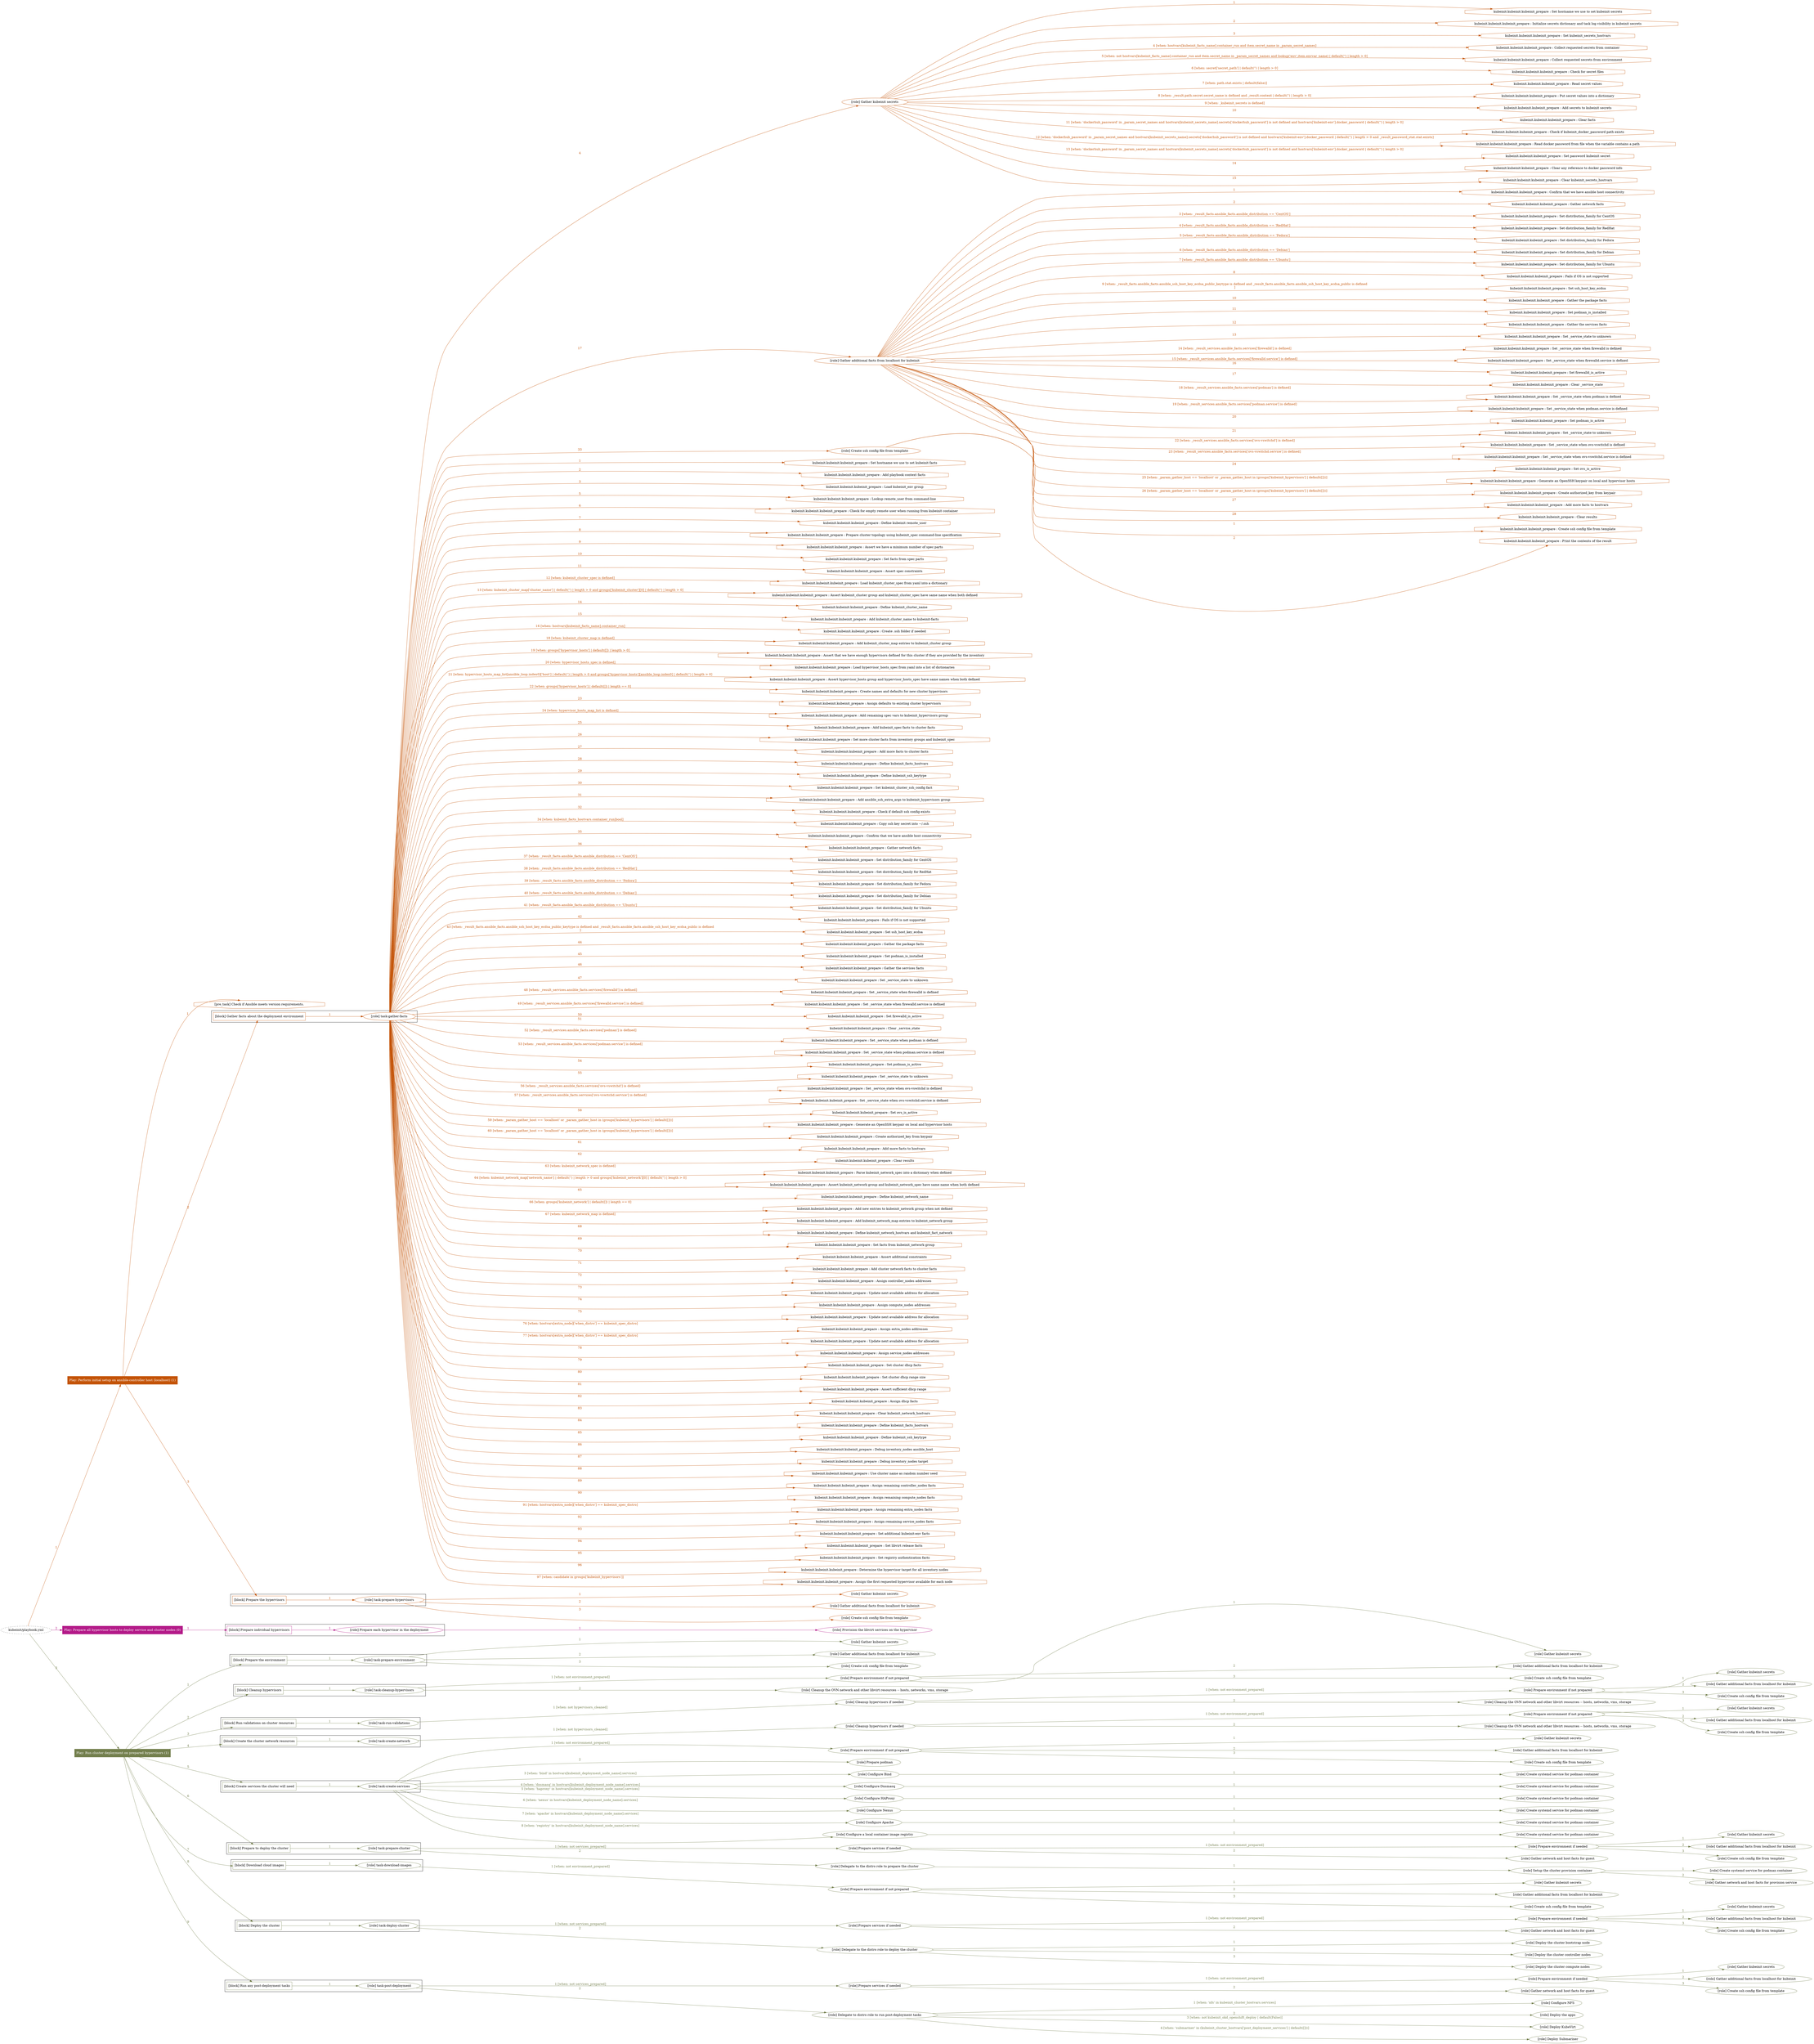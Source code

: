 digraph {
	graph [concentrate=true ordering=in rankdir=LR ratio=fill]
	edge [esep=5 sep=10]
	"kubeinit/playbook.yml" [URL="/home/runner/work/kubeinit/kubeinit/kubeinit/playbook.yml" id=playbook_7f4cf5c6 style=dotted]
	play_c1bb34c2 [label="Play: Perform initial setup on ansible-controller host (localhost) (1)" URL="/home/runner/work/kubeinit/kubeinit/kubeinit/playbook.yml" color="#c45408" fontcolor="#ffffff" id=play_c1bb34c2 shape=box style=filled tooltip=localhost]
	"kubeinit/playbook.yml" -> play_c1bb34c2 [label="1 " color="#c45408" fontcolor="#c45408" id=edge_d84ebf73 labeltooltip="1 " tooltip="1 "]
	subgraph "Gather kubeinit secrets" {
		role_731dc17f [label="[role] Gather kubeinit secrets" URL="/home/runner/.ansible/collections/ansible_collections/kubeinit/kubeinit/roles/kubeinit_prepare/tasks/gather_kubeinit_facts.yml" color="#c45408" id=role_731dc17f tooltip="Gather kubeinit secrets"]
		task_c77ba54d [label="kubeinit.kubeinit.kubeinit_prepare : Set hostname we use to set kubeinit secrets" URL="/home/runner/.ansible/collections/ansible_collections/kubeinit/kubeinit/roles/kubeinit_prepare/tasks/gather_kubeinit_secrets.yml" color="#c45408" id=task_c77ba54d shape=octagon tooltip="kubeinit.kubeinit.kubeinit_prepare : Set hostname we use to set kubeinit secrets"]
		role_731dc17f -> task_c77ba54d [label="1 " color="#c45408" fontcolor="#c45408" id=edge_ae4ebf68 labeltooltip="1 " tooltip="1 "]
		task_6293fe65 [label="kubeinit.kubeinit.kubeinit_prepare : Initialize secrets dictionary and task log visibility in kubeinit secrets" URL="/home/runner/.ansible/collections/ansible_collections/kubeinit/kubeinit/roles/kubeinit_prepare/tasks/gather_kubeinit_secrets.yml" color="#c45408" id=task_6293fe65 shape=octagon tooltip="kubeinit.kubeinit.kubeinit_prepare : Initialize secrets dictionary and task log visibility in kubeinit secrets"]
		role_731dc17f -> task_6293fe65 [label="2 " color="#c45408" fontcolor="#c45408" id=edge_deaa4d4a labeltooltip="2 " tooltip="2 "]
		task_6a7fdede [label="kubeinit.kubeinit.kubeinit_prepare : Set kubeinit_secrets_hostvars" URL="/home/runner/.ansible/collections/ansible_collections/kubeinit/kubeinit/roles/kubeinit_prepare/tasks/gather_kubeinit_secrets.yml" color="#c45408" id=task_6a7fdede shape=octagon tooltip="kubeinit.kubeinit.kubeinit_prepare : Set kubeinit_secrets_hostvars"]
		role_731dc17f -> task_6a7fdede [label="3 " color="#c45408" fontcolor="#c45408" id=edge_b1517aa1 labeltooltip="3 " tooltip="3 "]
		task_f2f221a6 [label="kubeinit.kubeinit.kubeinit_prepare : Collect requested secrets from container" URL="/home/runner/.ansible/collections/ansible_collections/kubeinit/kubeinit/roles/kubeinit_prepare/tasks/gather_kubeinit_secrets.yml" color="#c45408" id=task_f2f221a6 shape=octagon tooltip="kubeinit.kubeinit.kubeinit_prepare : Collect requested secrets from container"]
		role_731dc17f -> task_f2f221a6 [label="4 [when: hostvars[kubeinit_facts_name].container_run and item.secret_name in _param_secret_names]" color="#c45408" fontcolor="#c45408" id=edge_b06f7007 labeltooltip="4 [when: hostvars[kubeinit_facts_name].container_run and item.secret_name in _param_secret_names]" tooltip="4 [when: hostvars[kubeinit_facts_name].container_run and item.secret_name in _param_secret_names]"]
		task_9875dda7 [label="kubeinit.kubeinit.kubeinit_prepare : Collect requested secrets from environment" URL="/home/runner/.ansible/collections/ansible_collections/kubeinit/kubeinit/roles/kubeinit_prepare/tasks/gather_kubeinit_secrets.yml" color="#c45408" id=task_9875dda7 shape=octagon tooltip="kubeinit.kubeinit.kubeinit_prepare : Collect requested secrets from environment"]
		role_731dc17f -> task_9875dda7 [label="5 [when: not hostvars[kubeinit_facts_name].container_run and item.secret_name in _param_secret_names and lookup('env',item.envvar_name) | default('') | length > 0]" color="#c45408" fontcolor="#c45408" id=edge_bdfb1736 labeltooltip="5 [when: not hostvars[kubeinit_facts_name].container_run and item.secret_name in _param_secret_names and lookup('env',item.envvar_name) | default('') | length > 0]" tooltip="5 [when: not hostvars[kubeinit_facts_name].container_run and item.secret_name in _param_secret_names and lookup('env',item.envvar_name) | default('') | length > 0]"]
		task_4e51e8c2 [label="kubeinit.kubeinit.kubeinit_prepare : Check for secret files" URL="/home/runner/.ansible/collections/ansible_collections/kubeinit/kubeinit/roles/kubeinit_prepare/tasks/gather_kubeinit_secrets.yml" color="#c45408" id=task_4e51e8c2 shape=octagon tooltip="kubeinit.kubeinit.kubeinit_prepare : Check for secret files"]
		role_731dc17f -> task_4e51e8c2 [label="6 [when: secret['secret_path'] | default('') | length > 0]" color="#c45408" fontcolor="#c45408" id=edge_35eb3812 labeltooltip="6 [when: secret['secret_path'] | default('') | length > 0]" tooltip="6 [when: secret['secret_path'] | default('') | length > 0]"]
		task_d7931e36 [label="kubeinit.kubeinit.kubeinit_prepare : Read secret values" URL="/home/runner/.ansible/collections/ansible_collections/kubeinit/kubeinit/roles/kubeinit_prepare/tasks/gather_kubeinit_secrets.yml" color="#c45408" id=task_d7931e36 shape=octagon tooltip="kubeinit.kubeinit.kubeinit_prepare : Read secret values"]
		role_731dc17f -> task_d7931e36 [label="7 [when: path.stat.exists | default(false)]" color="#c45408" fontcolor="#c45408" id=edge_1a4ba131 labeltooltip="7 [when: path.stat.exists | default(false)]" tooltip="7 [when: path.stat.exists | default(false)]"]
		task_a401a26f [label="kubeinit.kubeinit.kubeinit_prepare : Put secret values into a dictionary" URL="/home/runner/.ansible/collections/ansible_collections/kubeinit/kubeinit/roles/kubeinit_prepare/tasks/gather_kubeinit_secrets.yml" color="#c45408" id=task_a401a26f shape=octagon tooltip="kubeinit.kubeinit.kubeinit_prepare : Put secret values into a dictionary"]
		role_731dc17f -> task_a401a26f [label="8 [when: _result.path.secret.secret_name is defined and _result.content | default('') | length > 0]" color="#c45408" fontcolor="#c45408" id=edge_b95f1430 labeltooltip="8 [when: _result.path.secret.secret_name is defined and _result.content | default('') | length > 0]" tooltip="8 [when: _result.path.secret.secret_name is defined and _result.content | default('') | length > 0]"]
		task_6e224870 [label="kubeinit.kubeinit.kubeinit_prepare : Add secrets to kubeinit secrets" URL="/home/runner/.ansible/collections/ansible_collections/kubeinit/kubeinit/roles/kubeinit_prepare/tasks/gather_kubeinit_secrets.yml" color="#c45408" id=task_6e224870 shape=octagon tooltip="kubeinit.kubeinit.kubeinit_prepare : Add secrets to kubeinit secrets"]
		role_731dc17f -> task_6e224870 [label="9 [when: _kubeinit_secrets is defined]" color="#c45408" fontcolor="#c45408" id=edge_fd05ce51 labeltooltip="9 [when: _kubeinit_secrets is defined]" tooltip="9 [when: _kubeinit_secrets is defined]"]
		task_5c212728 [label="kubeinit.kubeinit.kubeinit_prepare : Clear facts" URL="/home/runner/.ansible/collections/ansible_collections/kubeinit/kubeinit/roles/kubeinit_prepare/tasks/gather_kubeinit_secrets.yml" color="#c45408" id=task_5c212728 shape=octagon tooltip="kubeinit.kubeinit.kubeinit_prepare : Clear facts"]
		role_731dc17f -> task_5c212728 [label="10 " color="#c45408" fontcolor="#c45408" id=edge_42b5a698 labeltooltip="10 " tooltip="10 "]
		task_b3faa39a [label="kubeinit.kubeinit.kubeinit_prepare : Check if kubeinit_docker_password path exists" URL="/home/runner/.ansible/collections/ansible_collections/kubeinit/kubeinit/roles/kubeinit_prepare/tasks/gather_kubeinit_secrets.yml" color="#c45408" id=task_b3faa39a shape=octagon tooltip="kubeinit.kubeinit.kubeinit_prepare : Check if kubeinit_docker_password path exists"]
		role_731dc17f -> task_b3faa39a [label="11 [when: 'dockerhub_password' in _param_secret_names and hostvars[kubeinit_secrets_name].secrets['dockerhub_password'] is not defined and hostvars['kubeinit-env'].docker_password | default('') | length > 0]" color="#c45408" fontcolor="#c45408" id=edge_925dab21 labeltooltip="11 [when: 'dockerhub_password' in _param_secret_names and hostvars[kubeinit_secrets_name].secrets['dockerhub_password'] is not defined and hostvars['kubeinit-env'].docker_password | default('') | length > 0]" tooltip="11 [when: 'dockerhub_password' in _param_secret_names and hostvars[kubeinit_secrets_name].secrets['dockerhub_password'] is not defined and hostvars['kubeinit-env'].docker_password | default('') | length > 0]"]
		task_256c16bd [label="kubeinit.kubeinit.kubeinit_prepare : Read docker password from file when the variable contains a path" URL="/home/runner/.ansible/collections/ansible_collections/kubeinit/kubeinit/roles/kubeinit_prepare/tasks/gather_kubeinit_secrets.yml" color="#c45408" id=task_256c16bd shape=octagon tooltip="kubeinit.kubeinit.kubeinit_prepare : Read docker password from file when the variable contains a path"]
		role_731dc17f -> task_256c16bd [label="12 [when: 'dockerhub_password' in _param_secret_names and hostvars[kubeinit_secrets_name].secrets['dockerhub_password'] is not defined and hostvars['kubeinit-env'].docker_password | default('') | length > 0 and _result_password_stat.stat.exists]" color="#c45408" fontcolor="#c45408" id=edge_3cf4f8db labeltooltip="12 [when: 'dockerhub_password' in _param_secret_names and hostvars[kubeinit_secrets_name].secrets['dockerhub_password'] is not defined and hostvars['kubeinit-env'].docker_password | default('') | length > 0 and _result_password_stat.stat.exists]" tooltip="12 [when: 'dockerhub_password' in _param_secret_names and hostvars[kubeinit_secrets_name].secrets['dockerhub_password'] is not defined and hostvars['kubeinit-env'].docker_password | default('') | length > 0 and _result_password_stat.stat.exists]"]
		task_7eba186f [label="kubeinit.kubeinit.kubeinit_prepare : Set password kubeinit secret" URL="/home/runner/.ansible/collections/ansible_collections/kubeinit/kubeinit/roles/kubeinit_prepare/tasks/gather_kubeinit_secrets.yml" color="#c45408" id=task_7eba186f shape=octagon tooltip="kubeinit.kubeinit.kubeinit_prepare : Set password kubeinit secret"]
		role_731dc17f -> task_7eba186f [label="13 [when: 'dockerhub_password' in _param_secret_names and hostvars[kubeinit_secrets_name].secrets['dockerhub_password'] is not defined and hostvars['kubeinit-env'].docker_password | default('') | length > 0]" color="#c45408" fontcolor="#c45408" id=edge_650f4df7 labeltooltip="13 [when: 'dockerhub_password' in _param_secret_names and hostvars[kubeinit_secrets_name].secrets['dockerhub_password'] is not defined and hostvars['kubeinit-env'].docker_password | default('') | length > 0]" tooltip="13 [when: 'dockerhub_password' in _param_secret_names and hostvars[kubeinit_secrets_name].secrets['dockerhub_password'] is not defined and hostvars['kubeinit-env'].docker_password | default('') | length > 0]"]
		task_b48e121a [label="kubeinit.kubeinit.kubeinit_prepare : Clear any reference to docker password info" URL="/home/runner/.ansible/collections/ansible_collections/kubeinit/kubeinit/roles/kubeinit_prepare/tasks/gather_kubeinit_secrets.yml" color="#c45408" id=task_b48e121a shape=octagon tooltip="kubeinit.kubeinit.kubeinit_prepare : Clear any reference to docker password info"]
		role_731dc17f -> task_b48e121a [label="14 " color="#c45408" fontcolor="#c45408" id=edge_a2754725 labeltooltip="14 " tooltip="14 "]
		task_61601291 [label="kubeinit.kubeinit.kubeinit_prepare : Clear kubeinit_secrets_hostvars" URL="/home/runner/.ansible/collections/ansible_collections/kubeinit/kubeinit/roles/kubeinit_prepare/tasks/gather_kubeinit_secrets.yml" color="#c45408" id=task_61601291 shape=octagon tooltip="kubeinit.kubeinit.kubeinit_prepare : Clear kubeinit_secrets_hostvars"]
		role_731dc17f -> task_61601291 [label="15 " color="#c45408" fontcolor="#c45408" id=edge_2331aa6b labeltooltip="15 " tooltip="15 "]
	}
	subgraph "Gather additional facts from localhost for kubeinit" {
		role_66d5f66d [label="[role] Gather additional facts from localhost for kubeinit" URL="/home/runner/.ansible/collections/ansible_collections/kubeinit/kubeinit/roles/kubeinit_prepare/tasks/gather_kubeinit_facts.yml" color="#c45408" id=role_66d5f66d tooltip="Gather additional facts from localhost for kubeinit"]
		task_91af4b52 [label="kubeinit.kubeinit.kubeinit_prepare : Confirm that we have ansible host connectivity" URL="/home/runner/.ansible/collections/ansible_collections/kubeinit/kubeinit/roles/kubeinit_prepare/tasks/gather_host_facts.yml" color="#c45408" id=task_91af4b52 shape=octagon tooltip="kubeinit.kubeinit.kubeinit_prepare : Confirm that we have ansible host connectivity"]
		role_66d5f66d -> task_91af4b52 [label="1 " color="#c45408" fontcolor="#c45408" id=edge_b75f96ff labeltooltip="1 " tooltip="1 "]
		task_0189bbe4 [label="kubeinit.kubeinit.kubeinit_prepare : Gather network facts" URL="/home/runner/.ansible/collections/ansible_collections/kubeinit/kubeinit/roles/kubeinit_prepare/tasks/gather_host_facts.yml" color="#c45408" id=task_0189bbe4 shape=octagon tooltip="kubeinit.kubeinit.kubeinit_prepare : Gather network facts"]
		role_66d5f66d -> task_0189bbe4 [label="2 " color="#c45408" fontcolor="#c45408" id=edge_7ddb8d5a labeltooltip="2 " tooltip="2 "]
		task_231f12d1 [label="kubeinit.kubeinit.kubeinit_prepare : Set distribution_family for CentOS" URL="/home/runner/.ansible/collections/ansible_collections/kubeinit/kubeinit/roles/kubeinit_prepare/tasks/gather_host_facts.yml" color="#c45408" id=task_231f12d1 shape=octagon tooltip="kubeinit.kubeinit.kubeinit_prepare : Set distribution_family for CentOS"]
		role_66d5f66d -> task_231f12d1 [label="3 [when: _result_facts.ansible_facts.ansible_distribution == 'CentOS']" color="#c45408" fontcolor="#c45408" id=edge_663a894f labeltooltip="3 [when: _result_facts.ansible_facts.ansible_distribution == 'CentOS']" tooltip="3 [when: _result_facts.ansible_facts.ansible_distribution == 'CentOS']"]
		task_eb1d36e9 [label="kubeinit.kubeinit.kubeinit_prepare : Set distribution_family for RedHat" URL="/home/runner/.ansible/collections/ansible_collections/kubeinit/kubeinit/roles/kubeinit_prepare/tasks/gather_host_facts.yml" color="#c45408" id=task_eb1d36e9 shape=octagon tooltip="kubeinit.kubeinit.kubeinit_prepare : Set distribution_family for RedHat"]
		role_66d5f66d -> task_eb1d36e9 [label="4 [when: _result_facts.ansible_facts.ansible_distribution == 'RedHat']" color="#c45408" fontcolor="#c45408" id=edge_d061433e labeltooltip="4 [when: _result_facts.ansible_facts.ansible_distribution == 'RedHat']" tooltip="4 [when: _result_facts.ansible_facts.ansible_distribution == 'RedHat']"]
		task_be524189 [label="kubeinit.kubeinit.kubeinit_prepare : Set distribution_family for Fedora" URL="/home/runner/.ansible/collections/ansible_collections/kubeinit/kubeinit/roles/kubeinit_prepare/tasks/gather_host_facts.yml" color="#c45408" id=task_be524189 shape=octagon tooltip="kubeinit.kubeinit.kubeinit_prepare : Set distribution_family for Fedora"]
		role_66d5f66d -> task_be524189 [label="5 [when: _result_facts.ansible_facts.ansible_distribution == 'Fedora']" color="#c45408" fontcolor="#c45408" id=edge_172968da labeltooltip="5 [when: _result_facts.ansible_facts.ansible_distribution == 'Fedora']" tooltip="5 [when: _result_facts.ansible_facts.ansible_distribution == 'Fedora']"]
		task_c6e51878 [label="kubeinit.kubeinit.kubeinit_prepare : Set distribution_family for Debian" URL="/home/runner/.ansible/collections/ansible_collections/kubeinit/kubeinit/roles/kubeinit_prepare/tasks/gather_host_facts.yml" color="#c45408" id=task_c6e51878 shape=octagon tooltip="kubeinit.kubeinit.kubeinit_prepare : Set distribution_family for Debian"]
		role_66d5f66d -> task_c6e51878 [label="6 [when: _result_facts.ansible_facts.ansible_distribution == 'Debian']" color="#c45408" fontcolor="#c45408" id=edge_b25ed447 labeltooltip="6 [when: _result_facts.ansible_facts.ansible_distribution == 'Debian']" tooltip="6 [when: _result_facts.ansible_facts.ansible_distribution == 'Debian']"]
		task_9f3e0e77 [label="kubeinit.kubeinit.kubeinit_prepare : Set distribution_family for Ubuntu" URL="/home/runner/.ansible/collections/ansible_collections/kubeinit/kubeinit/roles/kubeinit_prepare/tasks/gather_host_facts.yml" color="#c45408" id=task_9f3e0e77 shape=octagon tooltip="kubeinit.kubeinit.kubeinit_prepare : Set distribution_family for Ubuntu"]
		role_66d5f66d -> task_9f3e0e77 [label="7 [when: _result_facts.ansible_facts.ansible_distribution == 'Ubuntu']" color="#c45408" fontcolor="#c45408" id=edge_ee9683b2 labeltooltip="7 [when: _result_facts.ansible_facts.ansible_distribution == 'Ubuntu']" tooltip="7 [when: _result_facts.ansible_facts.ansible_distribution == 'Ubuntu']"]
		task_c2587612 [label="kubeinit.kubeinit.kubeinit_prepare : Fails if OS is not supported" URL="/home/runner/.ansible/collections/ansible_collections/kubeinit/kubeinit/roles/kubeinit_prepare/tasks/gather_host_facts.yml" color="#c45408" id=task_c2587612 shape=octagon tooltip="kubeinit.kubeinit.kubeinit_prepare : Fails if OS is not supported"]
		role_66d5f66d -> task_c2587612 [label="8 " color="#c45408" fontcolor="#c45408" id=edge_3b2cbba3 labeltooltip="8 " tooltip="8 "]
		task_a93b35ea [label="kubeinit.kubeinit.kubeinit_prepare : Set ssh_host_key_ecdsa" URL="/home/runner/.ansible/collections/ansible_collections/kubeinit/kubeinit/roles/kubeinit_prepare/tasks/gather_host_facts.yml" color="#c45408" id=task_a93b35ea shape=octagon tooltip="kubeinit.kubeinit.kubeinit_prepare : Set ssh_host_key_ecdsa"]
		role_66d5f66d -> task_a93b35ea [label="9 [when: _result_facts.ansible_facts.ansible_ssh_host_key_ecdsa_public_keytype is defined and _result_facts.ansible_facts.ansible_ssh_host_key_ecdsa_public is defined
]" color="#c45408" fontcolor="#c45408" id=edge_4c769ec7 labeltooltip="9 [when: _result_facts.ansible_facts.ansible_ssh_host_key_ecdsa_public_keytype is defined and _result_facts.ansible_facts.ansible_ssh_host_key_ecdsa_public is defined
]" tooltip="9 [when: _result_facts.ansible_facts.ansible_ssh_host_key_ecdsa_public_keytype is defined and _result_facts.ansible_facts.ansible_ssh_host_key_ecdsa_public is defined
]"]
		task_f8d003c8 [label="kubeinit.kubeinit.kubeinit_prepare : Gather the package facts" URL="/home/runner/.ansible/collections/ansible_collections/kubeinit/kubeinit/roles/kubeinit_prepare/tasks/gather_host_facts.yml" color="#c45408" id=task_f8d003c8 shape=octagon tooltip="kubeinit.kubeinit.kubeinit_prepare : Gather the package facts"]
		role_66d5f66d -> task_f8d003c8 [label="10 " color="#c45408" fontcolor="#c45408" id=edge_9386cbd1 labeltooltip="10 " tooltip="10 "]
		task_8442f678 [label="kubeinit.kubeinit.kubeinit_prepare : Set podman_is_installed" URL="/home/runner/.ansible/collections/ansible_collections/kubeinit/kubeinit/roles/kubeinit_prepare/tasks/gather_host_facts.yml" color="#c45408" id=task_8442f678 shape=octagon tooltip="kubeinit.kubeinit.kubeinit_prepare : Set podman_is_installed"]
		role_66d5f66d -> task_8442f678 [label="11 " color="#c45408" fontcolor="#c45408" id=edge_dacee5c1 labeltooltip="11 " tooltip="11 "]
		task_c5db372d [label="kubeinit.kubeinit.kubeinit_prepare : Gather the services facts" URL="/home/runner/.ansible/collections/ansible_collections/kubeinit/kubeinit/roles/kubeinit_prepare/tasks/gather_host_facts.yml" color="#c45408" id=task_c5db372d shape=octagon tooltip="kubeinit.kubeinit.kubeinit_prepare : Gather the services facts"]
		role_66d5f66d -> task_c5db372d [label="12 " color="#c45408" fontcolor="#c45408" id=edge_ae38d02f labeltooltip="12 " tooltip="12 "]
		task_56719ceb [label="kubeinit.kubeinit.kubeinit_prepare : Set _service_state to unknown" URL="/home/runner/.ansible/collections/ansible_collections/kubeinit/kubeinit/roles/kubeinit_prepare/tasks/gather_host_facts.yml" color="#c45408" id=task_56719ceb shape=octagon tooltip="kubeinit.kubeinit.kubeinit_prepare : Set _service_state to unknown"]
		role_66d5f66d -> task_56719ceb [label="13 " color="#c45408" fontcolor="#c45408" id=edge_08a306e3 labeltooltip="13 " tooltip="13 "]
		task_94e17bfb [label="kubeinit.kubeinit.kubeinit_prepare : Set _service_state when firewalld is defined" URL="/home/runner/.ansible/collections/ansible_collections/kubeinit/kubeinit/roles/kubeinit_prepare/tasks/gather_host_facts.yml" color="#c45408" id=task_94e17bfb shape=octagon tooltip="kubeinit.kubeinit.kubeinit_prepare : Set _service_state when firewalld is defined"]
		role_66d5f66d -> task_94e17bfb [label="14 [when: _result_services.ansible_facts.services['firewalld'] is defined]" color="#c45408" fontcolor="#c45408" id=edge_109db169 labeltooltip="14 [when: _result_services.ansible_facts.services['firewalld'] is defined]" tooltip="14 [when: _result_services.ansible_facts.services['firewalld'] is defined]"]
		task_15a2587a [label="kubeinit.kubeinit.kubeinit_prepare : Set _service_state when firewalld.service is defined" URL="/home/runner/.ansible/collections/ansible_collections/kubeinit/kubeinit/roles/kubeinit_prepare/tasks/gather_host_facts.yml" color="#c45408" id=task_15a2587a shape=octagon tooltip="kubeinit.kubeinit.kubeinit_prepare : Set _service_state when firewalld.service is defined"]
		role_66d5f66d -> task_15a2587a [label="15 [when: _result_services.ansible_facts.services['firewalld.service'] is defined]" color="#c45408" fontcolor="#c45408" id=edge_21900123 labeltooltip="15 [when: _result_services.ansible_facts.services['firewalld.service'] is defined]" tooltip="15 [when: _result_services.ansible_facts.services['firewalld.service'] is defined]"]
		task_34057498 [label="kubeinit.kubeinit.kubeinit_prepare : Set firewalld_is_active" URL="/home/runner/.ansible/collections/ansible_collections/kubeinit/kubeinit/roles/kubeinit_prepare/tasks/gather_host_facts.yml" color="#c45408" id=task_34057498 shape=octagon tooltip="kubeinit.kubeinit.kubeinit_prepare : Set firewalld_is_active"]
		role_66d5f66d -> task_34057498 [label="16 " color="#c45408" fontcolor="#c45408" id=edge_b4fb2dca labeltooltip="16 " tooltip="16 "]
		task_faa749c3 [label="kubeinit.kubeinit.kubeinit_prepare : Clear _service_state" URL="/home/runner/.ansible/collections/ansible_collections/kubeinit/kubeinit/roles/kubeinit_prepare/tasks/gather_host_facts.yml" color="#c45408" id=task_faa749c3 shape=octagon tooltip="kubeinit.kubeinit.kubeinit_prepare : Clear _service_state"]
		role_66d5f66d -> task_faa749c3 [label="17 " color="#c45408" fontcolor="#c45408" id=edge_fc036719 labeltooltip="17 " tooltip="17 "]
		task_c027736f [label="kubeinit.kubeinit.kubeinit_prepare : Set _service_state when podman is defined" URL="/home/runner/.ansible/collections/ansible_collections/kubeinit/kubeinit/roles/kubeinit_prepare/tasks/gather_host_facts.yml" color="#c45408" id=task_c027736f shape=octagon tooltip="kubeinit.kubeinit.kubeinit_prepare : Set _service_state when podman is defined"]
		role_66d5f66d -> task_c027736f [label="18 [when: _result_services.ansible_facts.services['podman'] is defined]" color="#c45408" fontcolor="#c45408" id=edge_5da7d80e labeltooltip="18 [when: _result_services.ansible_facts.services['podman'] is defined]" tooltip="18 [when: _result_services.ansible_facts.services['podman'] is defined]"]
		task_f2b64de2 [label="kubeinit.kubeinit.kubeinit_prepare : Set _service_state when podman.service is defined" URL="/home/runner/.ansible/collections/ansible_collections/kubeinit/kubeinit/roles/kubeinit_prepare/tasks/gather_host_facts.yml" color="#c45408" id=task_f2b64de2 shape=octagon tooltip="kubeinit.kubeinit.kubeinit_prepare : Set _service_state when podman.service is defined"]
		role_66d5f66d -> task_f2b64de2 [label="19 [when: _result_services.ansible_facts.services['podman.service'] is defined]" color="#c45408" fontcolor="#c45408" id=edge_e13d3b4e labeltooltip="19 [when: _result_services.ansible_facts.services['podman.service'] is defined]" tooltip="19 [when: _result_services.ansible_facts.services['podman.service'] is defined]"]
		task_1b44a2b7 [label="kubeinit.kubeinit.kubeinit_prepare : Set podman_is_active" URL="/home/runner/.ansible/collections/ansible_collections/kubeinit/kubeinit/roles/kubeinit_prepare/tasks/gather_host_facts.yml" color="#c45408" id=task_1b44a2b7 shape=octagon tooltip="kubeinit.kubeinit.kubeinit_prepare : Set podman_is_active"]
		role_66d5f66d -> task_1b44a2b7 [label="20 " color="#c45408" fontcolor="#c45408" id=edge_bd294403 labeltooltip="20 " tooltip="20 "]
		task_4fd0a654 [label="kubeinit.kubeinit.kubeinit_prepare : Set _service_state to unknown" URL="/home/runner/.ansible/collections/ansible_collections/kubeinit/kubeinit/roles/kubeinit_prepare/tasks/gather_host_facts.yml" color="#c45408" id=task_4fd0a654 shape=octagon tooltip="kubeinit.kubeinit.kubeinit_prepare : Set _service_state to unknown"]
		role_66d5f66d -> task_4fd0a654 [label="21 " color="#c45408" fontcolor="#c45408" id=edge_ce5f8779 labeltooltip="21 " tooltip="21 "]
		task_a8b1ae00 [label="kubeinit.kubeinit.kubeinit_prepare : Set _service_state when ovs-vswitchd is defined" URL="/home/runner/.ansible/collections/ansible_collections/kubeinit/kubeinit/roles/kubeinit_prepare/tasks/gather_host_facts.yml" color="#c45408" id=task_a8b1ae00 shape=octagon tooltip="kubeinit.kubeinit.kubeinit_prepare : Set _service_state when ovs-vswitchd is defined"]
		role_66d5f66d -> task_a8b1ae00 [label="22 [when: _result_services.ansible_facts.services['ovs-vswitchd'] is defined]" color="#c45408" fontcolor="#c45408" id=edge_35787199 labeltooltip="22 [when: _result_services.ansible_facts.services['ovs-vswitchd'] is defined]" tooltip="22 [when: _result_services.ansible_facts.services['ovs-vswitchd'] is defined]"]
		task_138c8e14 [label="kubeinit.kubeinit.kubeinit_prepare : Set _service_state when ovs-vswitchd.service is defined" URL="/home/runner/.ansible/collections/ansible_collections/kubeinit/kubeinit/roles/kubeinit_prepare/tasks/gather_host_facts.yml" color="#c45408" id=task_138c8e14 shape=octagon tooltip="kubeinit.kubeinit.kubeinit_prepare : Set _service_state when ovs-vswitchd.service is defined"]
		role_66d5f66d -> task_138c8e14 [label="23 [when: _result_services.ansible_facts.services['ovs-vswitchd.service'] is defined]" color="#c45408" fontcolor="#c45408" id=edge_3e100296 labeltooltip="23 [when: _result_services.ansible_facts.services['ovs-vswitchd.service'] is defined]" tooltip="23 [when: _result_services.ansible_facts.services['ovs-vswitchd.service'] is defined]"]
		task_e26b5ce7 [label="kubeinit.kubeinit.kubeinit_prepare : Set ovs_is_active" URL="/home/runner/.ansible/collections/ansible_collections/kubeinit/kubeinit/roles/kubeinit_prepare/tasks/gather_host_facts.yml" color="#c45408" id=task_e26b5ce7 shape=octagon tooltip="kubeinit.kubeinit.kubeinit_prepare : Set ovs_is_active"]
		role_66d5f66d -> task_e26b5ce7 [label="24 " color="#c45408" fontcolor="#c45408" id=edge_87f4e07d labeltooltip="24 " tooltip="24 "]
		task_6f96203b [label="kubeinit.kubeinit.kubeinit_prepare : Generate an OpenSSH keypair on local and hypervisor hosts" URL="/home/runner/.ansible/collections/ansible_collections/kubeinit/kubeinit/roles/kubeinit_prepare/tasks/gather_host_facts.yml" color="#c45408" id=task_6f96203b shape=octagon tooltip="kubeinit.kubeinit.kubeinit_prepare : Generate an OpenSSH keypair on local and hypervisor hosts"]
		role_66d5f66d -> task_6f96203b [label="25 [when: _param_gather_host == 'localhost' or _param_gather_host in (groups['kubeinit_hypervisors'] | default([]))]" color="#c45408" fontcolor="#c45408" id=edge_8cfe2c28 labeltooltip="25 [when: _param_gather_host == 'localhost' or _param_gather_host in (groups['kubeinit_hypervisors'] | default([]))]" tooltip="25 [when: _param_gather_host == 'localhost' or _param_gather_host in (groups['kubeinit_hypervisors'] | default([]))]"]
		task_e9fbd573 [label="kubeinit.kubeinit.kubeinit_prepare : Create authorized_key from keypair" URL="/home/runner/.ansible/collections/ansible_collections/kubeinit/kubeinit/roles/kubeinit_prepare/tasks/gather_host_facts.yml" color="#c45408" id=task_e9fbd573 shape=octagon tooltip="kubeinit.kubeinit.kubeinit_prepare : Create authorized_key from keypair"]
		role_66d5f66d -> task_e9fbd573 [label="26 [when: _param_gather_host == 'localhost' or _param_gather_host in (groups['kubeinit_hypervisors'] | default([]))]" color="#c45408" fontcolor="#c45408" id=edge_35c010cc labeltooltip="26 [when: _param_gather_host == 'localhost' or _param_gather_host in (groups['kubeinit_hypervisors'] | default([]))]" tooltip="26 [when: _param_gather_host == 'localhost' or _param_gather_host in (groups['kubeinit_hypervisors'] | default([]))]"]
		task_e9f5e76d [label="kubeinit.kubeinit.kubeinit_prepare : Add more facts to hostvars" URL="/home/runner/.ansible/collections/ansible_collections/kubeinit/kubeinit/roles/kubeinit_prepare/tasks/gather_host_facts.yml" color="#c45408" id=task_e9f5e76d shape=octagon tooltip="kubeinit.kubeinit.kubeinit_prepare : Add more facts to hostvars"]
		role_66d5f66d -> task_e9f5e76d [label="27 " color="#c45408" fontcolor="#c45408" id=edge_6c8b0363 labeltooltip="27 " tooltip="27 "]
		task_1cfac190 [label="kubeinit.kubeinit.kubeinit_prepare : Clear results" URL="/home/runner/.ansible/collections/ansible_collections/kubeinit/kubeinit/roles/kubeinit_prepare/tasks/gather_host_facts.yml" color="#c45408" id=task_1cfac190 shape=octagon tooltip="kubeinit.kubeinit.kubeinit_prepare : Clear results"]
		role_66d5f66d -> task_1cfac190 [label="28 " color="#c45408" fontcolor="#c45408" id=edge_fa68843e labeltooltip="28 " tooltip="28 "]
	}
	subgraph "Create ssh config file from template" {
		role_1167f0e1 [label="[role] Create ssh config file from template" URL="/home/runner/.ansible/collections/ansible_collections/kubeinit/kubeinit/roles/kubeinit_prepare/tasks/gather_kubeinit_facts.yml" color="#c45408" id=role_1167f0e1 tooltip="Create ssh config file from template"]
		task_0fb5f8b5 [label="kubeinit.kubeinit.kubeinit_prepare : Create ssh config file from template" URL="/home/runner/.ansible/collections/ansible_collections/kubeinit/kubeinit/roles/kubeinit_prepare/tasks/create_host_ssh_config.yml" color="#c45408" id=task_0fb5f8b5 shape=octagon tooltip="kubeinit.kubeinit.kubeinit_prepare : Create ssh config file from template"]
		role_1167f0e1 -> task_0fb5f8b5 [label="1 " color="#c45408" fontcolor="#c45408" id=edge_4bcd57dc labeltooltip="1 " tooltip="1 "]
		task_b4dea22c [label="kubeinit.kubeinit.kubeinit_prepare : Print the contents of the result" URL="/home/runner/.ansible/collections/ansible_collections/kubeinit/kubeinit/roles/kubeinit_prepare/tasks/create_host_ssh_config.yml" color="#c45408" id=task_b4dea22c shape=octagon tooltip="kubeinit.kubeinit.kubeinit_prepare : Print the contents of the result"]
		role_1167f0e1 -> task_b4dea22c [label="2 " color="#c45408" fontcolor="#c45408" id=edge_851e9192 labeltooltip="2 " tooltip="2 "]
	}
	subgraph "task-gather-facts" {
		role_fbfcd296 [label="[role] task-gather-facts" URL="/home/runner/work/kubeinit/kubeinit/kubeinit/playbook.yml" color="#c45408" id=role_fbfcd296 tooltip="task-gather-facts"]
		task_122c9358 [label="kubeinit.kubeinit.kubeinit_prepare : Set hostname we use to set kubeinit facts" URL="/home/runner/.ansible/collections/ansible_collections/kubeinit/kubeinit/roles/kubeinit_prepare/tasks/gather_kubeinit_facts.yml" color="#c45408" id=task_122c9358 shape=octagon tooltip="kubeinit.kubeinit.kubeinit_prepare : Set hostname we use to set kubeinit facts"]
		role_fbfcd296 -> task_122c9358 [label="1 " color="#c45408" fontcolor="#c45408" id=edge_c4432b94 labeltooltip="1 " tooltip="1 "]
		task_77e2f6f1 [label="kubeinit.kubeinit.kubeinit_prepare : Add playbook context facts" URL="/home/runner/.ansible/collections/ansible_collections/kubeinit/kubeinit/roles/kubeinit_prepare/tasks/gather_kubeinit_facts.yml" color="#c45408" id=task_77e2f6f1 shape=octagon tooltip="kubeinit.kubeinit.kubeinit_prepare : Add playbook context facts"]
		role_fbfcd296 -> task_77e2f6f1 [label="2 " color="#c45408" fontcolor="#c45408" id=edge_57baf3c5 labeltooltip="2 " tooltip="2 "]
		task_f9c8dac7 [label="kubeinit.kubeinit.kubeinit_prepare : Load kubeinit_env group" URL="/home/runner/.ansible/collections/ansible_collections/kubeinit/kubeinit/roles/kubeinit_prepare/tasks/gather_kubeinit_facts.yml" color="#c45408" id=task_f9c8dac7 shape=octagon tooltip="kubeinit.kubeinit.kubeinit_prepare : Load kubeinit_env group"]
		role_fbfcd296 -> task_f9c8dac7 [label="3 " color="#c45408" fontcolor="#c45408" id=edge_a0dd2664 labeltooltip="3 " tooltip="3 "]
		role_fbfcd296 -> role_731dc17f [label="4 " color="#c45408" fontcolor="#c45408" id=edge_1ee7c089 labeltooltip="4 " tooltip="4 "]
		task_438a72df [label="kubeinit.kubeinit.kubeinit_prepare : Lookup remote_user from command-line" URL="/home/runner/.ansible/collections/ansible_collections/kubeinit/kubeinit/roles/kubeinit_prepare/tasks/gather_kubeinit_facts.yml" color="#c45408" id=task_438a72df shape=octagon tooltip="kubeinit.kubeinit.kubeinit_prepare : Lookup remote_user from command-line"]
		role_fbfcd296 -> task_438a72df [label="5 " color="#c45408" fontcolor="#c45408" id=edge_dc963467 labeltooltip="5 " tooltip="5 "]
		task_e567fb3e [label="kubeinit.kubeinit.kubeinit_prepare : Check for empty remote user when running from kubeinit container" URL="/home/runner/.ansible/collections/ansible_collections/kubeinit/kubeinit/roles/kubeinit_prepare/tasks/gather_kubeinit_facts.yml" color="#c45408" id=task_e567fb3e shape=octagon tooltip="kubeinit.kubeinit.kubeinit_prepare : Check for empty remote user when running from kubeinit container"]
		role_fbfcd296 -> task_e567fb3e [label="6 " color="#c45408" fontcolor="#c45408" id=edge_dd8e74bf labeltooltip="6 " tooltip="6 "]
		task_7be38e1f [label="kubeinit.kubeinit.kubeinit_prepare : Define kubeinit remote_user" URL="/home/runner/.ansible/collections/ansible_collections/kubeinit/kubeinit/roles/kubeinit_prepare/tasks/gather_kubeinit_facts.yml" color="#c45408" id=task_7be38e1f shape=octagon tooltip="kubeinit.kubeinit.kubeinit_prepare : Define kubeinit remote_user"]
		role_fbfcd296 -> task_7be38e1f [label="7 " color="#c45408" fontcolor="#c45408" id=edge_2b6e23da labeltooltip="7 " tooltip="7 "]
		task_5dc8d130 [label="kubeinit.kubeinit.kubeinit_prepare : Prepare cluster topology using kubeinit_spec command-line specification" URL="/home/runner/.ansible/collections/ansible_collections/kubeinit/kubeinit/roles/kubeinit_prepare/tasks/gather_kubeinit_facts.yml" color="#c45408" id=task_5dc8d130 shape=octagon tooltip="kubeinit.kubeinit.kubeinit_prepare : Prepare cluster topology using kubeinit_spec command-line specification"]
		role_fbfcd296 -> task_5dc8d130 [label="8 " color="#c45408" fontcolor="#c45408" id=edge_0968081c labeltooltip="8 " tooltip="8 "]
		task_91c5ec07 [label="kubeinit.kubeinit.kubeinit_prepare : Assert we have a minimum number of spec parts" URL="/home/runner/.ansible/collections/ansible_collections/kubeinit/kubeinit/roles/kubeinit_prepare/tasks/gather_kubeinit_facts.yml" color="#c45408" id=task_91c5ec07 shape=octagon tooltip="kubeinit.kubeinit.kubeinit_prepare : Assert we have a minimum number of spec parts"]
		role_fbfcd296 -> task_91c5ec07 [label="9 " color="#c45408" fontcolor="#c45408" id=edge_6f0dab02 labeltooltip="9 " tooltip="9 "]
		task_00e12c25 [label="kubeinit.kubeinit.kubeinit_prepare : Set facts from spec parts" URL="/home/runner/.ansible/collections/ansible_collections/kubeinit/kubeinit/roles/kubeinit_prepare/tasks/gather_kubeinit_facts.yml" color="#c45408" id=task_00e12c25 shape=octagon tooltip="kubeinit.kubeinit.kubeinit_prepare : Set facts from spec parts"]
		role_fbfcd296 -> task_00e12c25 [label="10 " color="#c45408" fontcolor="#c45408" id=edge_01e32210 labeltooltip="10 " tooltip="10 "]
		task_478d7779 [label="kubeinit.kubeinit.kubeinit_prepare : Assert spec constraints" URL="/home/runner/.ansible/collections/ansible_collections/kubeinit/kubeinit/roles/kubeinit_prepare/tasks/gather_kubeinit_facts.yml" color="#c45408" id=task_478d7779 shape=octagon tooltip="kubeinit.kubeinit.kubeinit_prepare : Assert spec constraints"]
		role_fbfcd296 -> task_478d7779 [label="11 " color="#c45408" fontcolor="#c45408" id=edge_bf9496b7 labeltooltip="11 " tooltip="11 "]
		task_dcb2856a [label="kubeinit.kubeinit.kubeinit_prepare : Load kubeinit_cluster_spec from yaml into a dictionary" URL="/home/runner/.ansible/collections/ansible_collections/kubeinit/kubeinit/roles/kubeinit_prepare/tasks/gather_kubeinit_facts.yml" color="#c45408" id=task_dcb2856a shape=octagon tooltip="kubeinit.kubeinit.kubeinit_prepare : Load kubeinit_cluster_spec from yaml into a dictionary"]
		role_fbfcd296 -> task_dcb2856a [label="12 [when: kubeinit_cluster_spec is defined]" color="#c45408" fontcolor="#c45408" id=edge_4b362e48 labeltooltip="12 [when: kubeinit_cluster_spec is defined]" tooltip="12 [when: kubeinit_cluster_spec is defined]"]
		task_2f6d29a1 [label="kubeinit.kubeinit.kubeinit_prepare : Assert kubeinit_cluster group and kubeinit_cluster_spec have same name when both defined" URL="/home/runner/.ansible/collections/ansible_collections/kubeinit/kubeinit/roles/kubeinit_prepare/tasks/gather_kubeinit_facts.yml" color="#c45408" id=task_2f6d29a1 shape=octagon tooltip="kubeinit.kubeinit.kubeinit_prepare : Assert kubeinit_cluster group and kubeinit_cluster_spec have same name when both defined"]
		role_fbfcd296 -> task_2f6d29a1 [label="13 [when: kubeinit_cluster_map['cluster_name'] | default('') | length > 0 and groups['kubeinit_cluster'][0] | default('') | length > 0]" color="#c45408" fontcolor="#c45408" id=edge_17733672 labeltooltip="13 [when: kubeinit_cluster_map['cluster_name'] | default('') | length > 0 and groups['kubeinit_cluster'][0] | default('') | length > 0]" tooltip="13 [when: kubeinit_cluster_map['cluster_name'] | default('') | length > 0 and groups['kubeinit_cluster'][0] | default('') | length > 0]"]
		task_33e09b48 [label="kubeinit.kubeinit.kubeinit_prepare : Define kubeinit_cluster_name" URL="/home/runner/.ansible/collections/ansible_collections/kubeinit/kubeinit/roles/kubeinit_prepare/tasks/gather_kubeinit_facts.yml" color="#c45408" id=task_33e09b48 shape=octagon tooltip="kubeinit.kubeinit.kubeinit_prepare : Define kubeinit_cluster_name"]
		role_fbfcd296 -> task_33e09b48 [label="14 " color="#c45408" fontcolor="#c45408" id=edge_b5ea6b62 labeltooltip="14 " tooltip="14 "]
		task_2fd41ec0 [label="kubeinit.kubeinit.kubeinit_prepare : Add kubeinit_cluster_name to kubeinit-facts" URL="/home/runner/.ansible/collections/ansible_collections/kubeinit/kubeinit/roles/kubeinit_prepare/tasks/gather_kubeinit_facts.yml" color="#c45408" id=task_2fd41ec0 shape=octagon tooltip="kubeinit.kubeinit.kubeinit_prepare : Add kubeinit_cluster_name to kubeinit-facts"]
		role_fbfcd296 -> task_2fd41ec0 [label="15 " color="#c45408" fontcolor="#c45408" id=edge_3a956e05 labeltooltip="15 " tooltip="15 "]
		task_f1ddeccd [label="kubeinit.kubeinit.kubeinit_prepare : Create .ssh folder if needed" URL="/home/runner/.ansible/collections/ansible_collections/kubeinit/kubeinit/roles/kubeinit_prepare/tasks/gather_kubeinit_facts.yml" color="#c45408" id=task_f1ddeccd shape=octagon tooltip="kubeinit.kubeinit.kubeinit_prepare : Create .ssh folder if needed"]
		role_fbfcd296 -> task_f1ddeccd [label="16 [when: hostvars[kubeinit_facts_name].container_run]" color="#c45408" fontcolor="#c45408" id=edge_facfb3ee labeltooltip="16 [when: hostvars[kubeinit_facts_name].container_run]" tooltip="16 [when: hostvars[kubeinit_facts_name].container_run]"]
		role_fbfcd296 -> role_66d5f66d [label="17 " color="#c45408" fontcolor="#c45408" id=edge_a09f9d2f labeltooltip="17 " tooltip="17 "]
		task_3cee7036 [label="kubeinit.kubeinit.kubeinit_prepare : Add kubeinit_cluster_map entries to kubeinit_cluster group" URL="/home/runner/.ansible/collections/ansible_collections/kubeinit/kubeinit/roles/kubeinit_prepare/tasks/gather_kubeinit_facts.yml" color="#c45408" id=task_3cee7036 shape=octagon tooltip="kubeinit.kubeinit.kubeinit_prepare : Add kubeinit_cluster_map entries to kubeinit_cluster group"]
		role_fbfcd296 -> task_3cee7036 [label="18 [when: kubeinit_cluster_map is defined]" color="#c45408" fontcolor="#c45408" id=edge_52d327ad labeltooltip="18 [when: kubeinit_cluster_map is defined]" tooltip="18 [when: kubeinit_cluster_map is defined]"]
		task_7f06f007 [label="kubeinit.kubeinit.kubeinit_prepare : Assert that we have enough hypervisors defined for this cluster if they are provided by the inventory" URL="/home/runner/.ansible/collections/ansible_collections/kubeinit/kubeinit/roles/kubeinit_prepare/tasks/gather_kubeinit_facts.yml" color="#c45408" id=task_7f06f007 shape=octagon tooltip="kubeinit.kubeinit.kubeinit_prepare : Assert that we have enough hypervisors defined for this cluster if they are provided by the inventory"]
		role_fbfcd296 -> task_7f06f007 [label="19 [when: groups['hypervisor_hosts'] | default([]) | length > 0]" color="#c45408" fontcolor="#c45408" id=edge_3974cf26 labeltooltip="19 [when: groups['hypervisor_hosts'] | default([]) | length > 0]" tooltip="19 [when: groups['hypervisor_hosts'] | default([]) | length > 0]"]
		task_55b0c009 [label="kubeinit.kubeinit.kubeinit_prepare : Load hypervisor_hosts_spec from yaml into a list of dictionaries" URL="/home/runner/.ansible/collections/ansible_collections/kubeinit/kubeinit/roles/kubeinit_prepare/tasks/gather_kubeinit_facts.yml" color="#c45408" id=task_55b0c009 shape=octagon tooltip="kubeinit.kubeinit.kubeinit_prepare : Load hypervisor_hosts_spec from yaml into a list of dictionaries"]
		role_fbfcd296 -> task_55b0c009 [label="20 [when: hypervisor_hosts_spec is defined]" color="#c45408" fontcolor="#c45408" id=edge_2f6fc3d3 labeltooltip="20 [when: hypervisor_hosts_spec is defined]" tooltip="20 [when: hypervisor_hosts_spec is defined]"]
		task_afdbb70e [label="kubeinit.kubeinit.kubeinit_prepare : Assert hypervisor_hosts group and hypervisor_hosts_spec have same names when both defined" URL="/home/runner/.ansible/collections/ansible_collections/kubeinit/kubeinit/roles/kubeinit_prepare/tasks/gather_kubeinit_facts.yml" color="#c45408" id=task_afdbb70e shape=octagon tooltip="kubeinit.kubeinit.kubeinit_prepare : Assert hypervisor_hosts group and hypervisor_hosts_spec have same names when both defined"]
		role_fbfcd296 -> task_afdbb70e [label="21 [when: hypervisor_hosts_map_list[ansible_loop.index0]['host'] | default('') | length > 0 and groups['hypervisor_hosts'][ansible_loop.index0] | default('') | length > 0]" color="#c45408" fontcolor="#c45408" id=edge_a0a5ad90 labeltooltip="21 [when: hypervisor_hosts_map_list[ansible_loop.index0]['host'] | default('') | length > 0 and groups['hypervisor_hosts'][ansible_loop.index0] | default('') | length > 0]" tooltip="21 [when: hypervisor_hosts_map_list[ansible_loop.index0]['host'] | default('') | length > 0 and groups['hypervisor_hosts'][ansible_loop.index0] | default('') | length > 0]"]
		task_af136ad1 [label="kubeinit.kubeinit.kubeinit_prepare : Create names and defaults for new cluster hypervisors" URL="/home/runner/.ansible/collections/ansible_collections/kubeinit/kubeinit/roles/kubeinit_prepare/tasks/gather_kubeinit_facts.yml" color="#c45408" id=task_af136ad1 shape=octagon tooltip="kubeinit.kubeinit.kubeinit_prepare : Create names and defaults for new cluster hypervisors"]
		role_fbfcd296 -> task_af136ad1 [label="22 [when: groups['hypervisor_hosts'] | default([]) | length == 0]" color="#c45408" fontcolor="#c45408" id=edge_6b50e974 labeltooltip="22 [when: groups['hypervisor_hosts'] | default([]) | length == 0]" tooltip="22 [when: groups['hypervisor_hosts'] | default([]) | length == 0]"]
		task_0d4ec40b [label="kubeinit.kubeinit.kubeinit_prepare : Assign defaults to existing cluster hypervisors" URL="/home/runner/.ansible/collections/ansible_collections/kubeinit/kubeinit/roles/kubeinit_prepare/tasks/gather_kubeinit_facts.yml" color="#c45408" id=task_0d4ec40b shape=octagon tooltip="kubeinit.kubeinit.kubeinit_prepare : Assign defaults to existing cluster hypervisors"]
		role_fbfcd296 -> task_0d4ec40b [label="23 " color="#c45408" fontcolor="#c45408" id=edge_ea24b003 labeltooltip="23 " tooltip="23 "]
		task_d0af8692 [label="kubeinit.kubeinit.kubeinit_prepare : Add remaining spec vars to kubeinit_hypervisors group" URL="/home/runner/.ansible/collections/ansible_collections/kubeinit/kubeinit/roles/kubeinit_prepare/tasks/gather_kubeinit_facts.yml" color="#c45408" id=task_d0af8692 shape=octagon tooltip="kubeinit.kubeinit.kubeinit_prepare : Add remaining spec vars to kubeinit_hypervisors group"]
		role_fbfcd296 -> task_d0af8692 [label="24 [when: hypervisor_hosts_map_list is defined]" color="#c45408" fontcolor="#c45408" id=edge_a2a33008 labeltooltip="24 [when: hypervisor_hosts_map_list is defined]" tooltip="24 [when: hypervisor_hosts_map_list is defined]"]
		task_bee2a1e9 [label="kubeinit.kubeinit.kubeinit_prepare : Add kubeinit_spec facts to cluster facts" URL="/home/runner/.ansible/collections/ansible_collections/kubeinit/kubeinit/roles/kubeinit_prepare/tasks/gather_kubeinit_facts.yml" color="#c45408" id=task_bee2a1e9 shape=octagon tooltip="kubeinit.kubeinit.kubeinit_prepare : Add kubeinit_spec facts to cluster facts"]
		role_fbfcd296 -> task_bee2a1e9 [label="25 " color="#c45408" fontcolor="#c45408" id=edge_e92af402 labeltooltip="25 " tooltip="25 "]
		task_7913f138 [label="kubeinit.kubeinit.kubeinit_prepare : Set more cluster facts from inventory groups and kubeinit_spec" URL="/home/runner/.ansible/collections/ansible_collections/kubeinit/kubeinit/roles/kubeinit_prepare/tasks/gather_kubeinit_facts.yml" color="#c45408" id=task_7913f138 shape=octagon tooltip="kubeinit.kubeinit.kubeinit_prepare : Set more cluster facts from inventory groups and kubeinit_spec"]
		role_fbfcd296 -> task_7913f138 [label="26 " color="#c45408" fontcolor="#c45408" id=edge_7c7e1573 labeltooltip="26 " tooltip="26 "]
		task_6fa42706 [label="kubeinit.kubeinit.kubeinit_prepare : Add more facts to cluster facts" URL="/home/runner/.ansible/collections/ansible_collections/kubeinit/kubeinit/roles/kubeinit_prepare/tasks/gather_kubeinit_facts.yml" color="#c45408" id=task_6fa42706 shape=octagon tooltip="kubeinit.kubeinit.kubeinit_prepare : Add more facts to cluster facts"]
		role_fbfcd296 -> task_6fa42706 [label="27 " color="#c45408" fontcolor="#c45408" id=edge_ec5cf4ec labeltooltip="27 " tooltip="27 "]
		task_f12ace65 [label="kubeinit.kubeinit.kubeinit_prepare : Define kubeinit_facts_hostvars" URL="/home/runner/.ansible/collections/ansible_collections/kubeinit/kubeinit/roles/kubeinit_prepare/tasks/gather_kubeinit_facts.yml" color="#c45408" id=task_f12ace65 shape=octagon tooltip="kubeinit.kubeinit.kubeinit_prepare : Define kubeinit_facts_hostvars"]
		role_fbfcd296 -> task_f12ace65 [label="28 " color="#c45408" fontcolor="#c45408" id=edge_279de51a labeltooltip="28 " tooltip="28 "]
		task_f8869695 [label="kubeinit.kubeinit.kubeinit_prepare : Define kubeinit_ssh_keytype" URL="/home/runner/.ansible/collections/ansible_collections/kubeinit/kubeinit/roles/kubeinit_prepare/tasks/gather_kubeinit_facts.yml" color="#c45408" id=task_f8869695 shape=octagon tooltip="kubeinit.kubeinit.kubeinit_prepare : Define kubeinit_ssh_keytype"]
		role_fbfcd296 -> task_f8869695 [label="29 " color="#c45408" fontcolor="#c45408" id=edge_cb7ae9ca labeltooltip="29 " tooltip="29 "]
		task_8c4d549d [label="kubeinit.kubeinit.kubeinit_prepare : Set kubeinit_cluster_ssh_config fact" URL="/home/runner/.ansible/collections/ansible_collections/kubeinit/kubeinit/roles/kubeinit_prepare/tasks/gather_kubeinit_facts.yml" color="#c45408" id=task_8c4d549d shape=octagon tooltip="kubeinit.kubeinit.kubeinit_prepare : Set kubeinit_cluster_ssh_config fact"]
		role_fbfcd296 -> task_8c4d549d [label="30 " color="#c45408" fontcolor="#c45408" id=edge_e0b1f0ca labeltooltip="30 " tooltip="30 "]
		task_226dcaca [label="kubeinit.kubeinit.kubeinit_prepare : Add ansible_ssh_extra_args to kubeinit_hypervisors group" URL="/home/runner/.ansible/collections/ansible_collections/kubeinit/kubeinit/roles/kubeinit_prepare/tasks/gather_kubeinit_facts.yml" color="#c45408" id=task_226dcaca shape=octagon tooltip="kubeinit.kubeinit.kubeinit_prepare : Add ansible_ssh_extra_args to kubeinit_hypervisors group"]
		role_fbfcd296 -> task_226dcaca [label="31 " color="#c45408" fontcolor="#c45408" id=edge_26447ec8 labeltooltip="31 " tooltip="31 "]
		task_82716882 [label="kubeinit.kubeinit.kubeinit_prepare : Check if default ssh config exists" URL="/home/runner/.ansible/collections/ansible_collections/kubeinit/kubeinit/roles/kubeinit_prepare/tasks/gather_kubeinit_facts.yml" color="#c45408" id=task_82716882 shape=octagon tooltip="kubeinit.kubeinit.kubeinit_prepare : Check if default ssh config exists"]
		role_fbfcd296 -> task_82716882 [label="32 " color="#c45408" fontcolor="#c45408" id=edge_d3f6bec7 labeltooltip="32 " tooltip="32 "]
		role_fbfcd296 -> role_1167f0e1 [label="33 " color="#c45408" fontcolor="#c45408" id=edge_5dbc9836 labeltooltip="33 " tooltip="33 "]
		task_a7131713 [label="kubeinit.kubeinit.kubeinit_prepare : Copy ssh key secret into ~/.ssh" URL="/home/runner/.ansible/collections/ansible_collections/kubeinit/kubeinit/roles/kubeinit_prepare/tasks/gather_kubeinit_facts.yml" color="#c45408" id=task_a7131713 shape=octagon tooltip="kubeinit.kubeinit.kubeinit_prepare : Copy ssh key secret into ~/.ssh"]
		role_fbfcd296 -> task_a7131713 [label="34 [when: kubeinit_facts_hostvars.container_run|bool]" color="#c45408" fontcolor="#c45408" id=edge_05145f05 labeltooltip="34 [when: kubeinit_facts_hostvars.container_run|bool]" tooltip="34 [when: kubeinit_facts_hostvars.container_run|bool]"]
		task_605fac34 [label="kubeinit.kubeinit.kubeinit_prepare : Confirm that we have ansible host connectivity" URL="/home/runner/.ansible/collections/ansible_collections/kubeinit/kubeinit/roles/kubeinit_prepare/tasks/gather_host_facts.yml" color="#c45408" id=task_605fac34 shape=octagon tooltip="kubeinit.kubeinit.kubeinit_prepare : Confirm that we have ansible host connectivity"]
		role_fbfcd296 -> task_605fac34 [label="35 " color="#c45408" fontcolor="#c45408" id=edge_00cb3bc2 labeltooltip="35 " tooltip="35 "]
		task_35215388 [label="kubeinit.kubeinit.kubeinit_prepare : Gather network facts" URL="/home/runner/.ansible/collections/ansible_collections/kubeinit/kubeinit/roles/kubeinit_prepare/tasks/gather_host_facts.yml" color="#c45408" id=task_35215388 shape=octagon tooltip="kubeinit.kubeinit.kubeinit_prepare : Gather network facts"]
		role_fbfcd296 -> task_35215388 [label="36 " color="#c45408" fontcolor="#c45408" id=edge_fb2c074a labeltooltip="36 " tooltip="36 "]
		task_fb5db72f [label="kubeinit.kubeinit.kubeinit_prepare : Set distribution_family for CentOS" URL="/home/runner/.ansible/collections/ansible_collections/kubeinit/kubeinit/roles/kubeinit_prepare/tasks/gather_host_facts.yml" color="#c45408" id=task_fb5db72f shape=octagon tooltip="kubeinit.kubeinit.kubeinit_prepare : Set distribution_family for CentOS"]
		role_fbfcd296 -> task_fb5db72f [label="37 [when: _result_facts.ansible_facts.ansible_distribution == 'CentOS']" color="#c45408" fontcolor="#c45408" id=edge_9e729817 labeltooltip="37 [when: _result_facts.ansible_facts.ansible_distribution == 'CentOS']" tooltip="37 [when: _result_facts.ansible_facts.ansible_distribution == 'CentOS']"]
		task_489e9d36 [label="kubeinit.kubeinit.kubeinit_prepare : Set distribution_family for RedHat" URL="/home/runner/.ansible/collections/ansible_collections/kubeinit/kubeinit/roles/kubeinit_prepare/tasks/gather_host_facts.yml" color="#c45408" id=task_489e9d36 shape=octagon tooltip="kubeinit.kubeinit.kubeinit_prepare : Set distribution_family for RedHat"]
		role_fbfcd296 -> task_489e9d36 [label="38 [when: _result_facts.ansible_facts.ansible_distribution == 'RedHat']" color="#c45408" fontcolor="#c45408" id=edge_decbc326 labeltooltip="38 [when: _result_facts.ansible_facts.ansible_distribution == 'RedHat']" tooltip="38 [when: _result_facts.ansible_facts.ansible_distribution == 'RedHat']"]
		task_4f710ae8 [label="kubeinit.kubeinit.kubeinit_prepare : Set distribution_family for Fedora" URL="/home/runner/.ansible/collections/ansible_collections/kubeinit/kubeinit/roles/kubeinit_prepare/tasks/gather_host_facts.yml" color="#c45408" id=task_4f710ae8 shape=octagon tooltip="kubeinit.kubeinit.kubeinit_prepare : Set distribution_family for Fedora"]
		role_fbfcd296 -> task_4f710ae8 [label="39 [when: _result_facts.ansible_facts.ansible_distribution == 'Fedora']" color="#c45408" fontcolor="#c45408" id=edge_e9a0e649 labeltooltip="39 [when: _result_facts.ansible_facts.ansible_distribution == 'Fedora']" tooltip="39 [when: _result_facts.ansible_facts.ansible_distribution == 'Fedora']"]
		task_ac79895c [label="kubeinit.kubeinit.kubeinit_prepare : Set distribution_family for Debian" URL="/home/runner/.ansible/collections/ansible_collections/kubeinit/kubeinit/roles/kubeinit_prepare/tasks/gather_host_facts.yml" color="#c45408" id=task_ac79895c shape=octagon tooltip="kubeinit.kubeinit.kubeinit_prepare : Set distribution_family for Debian"]
		role_fbfcd296 -> task_ac79895c [label="40 [when: _result_facts.ansible_facts.ansible_distribution == 'Debian']" color="#c45408" fontcolor="#c45408" id=edge_1442e7a4 labeltooltip="40 [when: _result_facts.ansible_facts.ansible_distribution == 'Debian']" tooltip="40 [when: _result_facts.ansible_facts.ansible_distribution == 'Debian']"]
		task_3444c6d3 [label="kubeinit.kubeinit.kubeinit_prepare : Set distribution_family for Ubuntu" URL="/home/runner/.ansible/collections/ansible_collections/kubeinit/kubeinit/roles/kubeinit_prepare/tasks/gather_host_facts.yml" color="#c45408" id=task_3444c6d3 shape=octagon tooltip="kubeinit.kubeinit.kubeinit_prepare : Set distribution_family for Ubuntu"]
		role_fbfcd296 -> task_3444c6d3 [label="41 [when: _result_facts.ansible_facts.ansible_distribution == 'Ubuntu']" color="#c45408" fontcolor="#c45408" id=edge_7eea32cd labeltooltip="41 [when: _result_facts.ansible_facts.ansible_distribution == 'Ubuntu']" tooltip="41 [when: _result_facts.ansible_facts.ansible_distribution == 'Ubuntu']"]
		task_e3a03029 [label="kubeinit.kubeinit.kubeinit_prepare : Fails if OS is not supported" URL="/home/runner/.ansible/collections/ansible_collections/kubeinit/kubeinit/roles/kubeinit_prepare/tasks/gather_host_facts.yml" color="#c45408" id=task_e3a03029 shape=octagon tooltip="kubeinit.kubeinit.kubeinit_prepare : Fails if OS is not supported"]
		role_fbfcd296 -> task_e3a03029 [label="42 " color="#c45408" fontcolor="#c45408" id=edge_ed26db9c labeltooltip="42 " tooltip="42 "]
		task_50958225 [label="kubeinit.kubeinit.kubeinit_prepare : Set ssh_host_key_ecdsa" URL="/home/runner/.ansible/collections/ansible_collections/kubeinit/kubeinit/roles/kubeinit_prepare/tasks/gather_host_facts.yml" color="#c45408" id=task_50958225 shape=octagon tooltip="kubeinit.kubeinit.kubeinit_prepare : Set ssh_host_key_ecdsa"]
		role_fbfcd296 -> task_50958225 [label="43 [when: _result_facts.ansible_facts.ansible_ssh_host_key_ecdsa_public_keytype is defined and _result_facts.ansible_facts.ansible_ssh_host_key_ecdsa_public is defined
]" color="#c45408" fontcolor="#c45408" id=edge_743bf3a1 labeltooltip="43 [when: _result_facts.ansible_facts.ansible_ssh_host_key_ecdsa_public_keytype is defined and _result_facts.ansible_facts.ansible_ssh_host_key_ecdsa_public is defined
]" tooltip="43 [when: _result_facts.ansible_facts.ansible_ssh_host_key_ecdsa_public_keytype is defined and _result_facts.ansible_facts.ansible_ssh_host_key_ecdsa_public is defined
]"]
		task_ab632199 [label="kubeinit.kubeinit.kubeinit_prepare : Gather the package facts" URL="/home/runner/.ansible/collections/ansible_collections/kubeinit/kubeinit/roles/kubeinit_prepare/tasks/gather_host_facts.yml" color="#c45408" id=task_ab632199 shape=octagon tooltip="kubeinit.kubeinit.kubeinit_prepare : Gather the package facts"]
		role_fbfcd296 -> task_ab632199 [label="44 " color="#c45408" fontcolor="#c45408" id=edge_7663255d labeltooltip="44 " tooltip="44 "]
		task_5485dfba [label="kubeinit.kubeinit.kubeinit_prepare : Set podman_is_installed" URL="/home/runner/.ansible/collections/ansible_collections/kubeinit/kubeinit/roles/kubeinit_prepare/tasks/gather_host_facts.yml" color="#c45408" id=task_5485dfba shape=octagon tooltip="kubeinit.kubeinit.kubeinit_prepare : Set podman_is_installed"]
		role_fbfcd296 -> task_5485dfba [label="45 " color="#c45408" fontcolor="#c45408" id=edge_d29c5cfc labeltooltip="45 " tooltip="45 "]
		task_3de26b5e [label="kubeinit.kubeinit.kubeinit_prepare : Gather the services facts" URL="/home/runner/.ansible/collections/ansible_collections/kubeinit/kubeinit/roles/kubeinit_prepare/tasks/gather_host_facts.yml" color="#c45408" id=task_3de26b5e shape=octagon tooltip="kubeinit.kubeinit.kubeinit_prepare : Gather the services facts"]
		role_fbfcd296 -> task_3de26b5e [label="46 " color="#c45408" fontcolor="#c45408" id=edge_d1c4c992 labeltooltip="46 " tooltip="46 "]
		task_0ea5c2ce [label="kubeinit.kubeinit.kubeinit_prepare : Set _service_state to unknown" URL="/home/runner/.ansible/collections/ansible_collections/kubeinit/kubeinit/roles/kubeinit_prepare/tasks/gather_host_facts.yml" color="#c45408" id=task_0ea5c2ce shape=octagon tooltip="kubeinit.kubeinit.kubeinit_prepare : Set _service_state to unknown"]
		role_fbfcd296 -> task_0ea5c2ce [label="47 " color="#c45408" fontcolor="#c45408" id=edge_ac7e073a labeltooltip="47 " tooltip="47 "]
		task_920e7c01 [label="kubeinit.kubeinit.kubeinit_prepare : Set _service_state when firewalld is defined" URL="/home/runner/.ansible/collections/ansible_collections/kubeinit/kubeinit/roles/kubeinit_prepare/tasks/gather_host_facts.yml" color="#c45408" id=task_920e7c01 shape=octagon tooltip="kubeinit.kubeinit.kubeinit_prepare : Set _service_state when firewalld is defined"]
		role_fbfcd296 -> task_920e7c01 [label="48 [when: _result_services.ansible_facts.services['firewalld'] is defined]" color="#c45408" fontcolor="#c45408" id=edge_f2c9db7e labeltooltip="48 [when: _result_services.ansible_facts.services['firewalld'] is defined]" tooltip="48 [when: _result_services.ansible_facts.services['firewalld'] is defined]"]
		task_3ee9441b [label="kubeinit.kubeinit.kubeinit_prepare : Set _service_state when firewalld.service is defined" URL="/home/runner/.ansible/collections/ansible_collections/kubeinit/kubeinit/roles/kubeinit_prepare/tasks/gather_host_facts.yml" color="#c45408" id=task_3ee9441b shape=octagon tooltip="kubeinit.kubeinit.kubeinit_prepare : Set _service_state when firewalld.service is defined"]
		role_fbfcd296 -> task_3ee9441b [label="49 [when: _result_services.ansible_facts.services['firewalld.service'] is defined]" color="#c45408" fontcolor="#c45408" id=edge_e2c874bc labeltooltip="49 [when: _result_services.ansible_facts.services['firewalld.service'] is defined]" tooltip="49 [when: _result_services.ansible_facts.services['firewalld.service'] is defined]"]
		task_652e0435 [label="kubeinit.kubeinit.kubeinit_prepare : Set firewalld_is_active" URL="/home/runner/.ansible/collections/ansible_collections/kubeinit/kubeinit/roles/kubeinit_prepare/tasks/gather_host_facts.yml" color="#c45408" id=task_652e0435 shape=octagon tooltip="kubeinit.kubeinit.kubeinit_prepare : Set firewalld_is_active"]
		role_fbfcd296 -> task_652e0435 [label="50 " color="#c45408" fontcolor="#c45408" id=edge_f18082fb labeltooltip="50 " tooltip="50 "]
		task_fca67a2a [label="kubeinit.kubeinit.kubeinit_prepare : Clear _service_state" URL="/home/runner/.ansible/collections/ansible_collections/kubeinit/kubeinit/roles/kubeinit_prepare/tasks/gather_host_facts.yml" color="#c45408" id=task_fca67a2a shape=octagon tooltip="kubeinit.kubeinit.kubeinit_prepare : Clear _service_state"]
		role_fbfcd296 -> task_fca67a2a [label="51 " color="#c45408" fontcolor="#c45408" id=edge_4aac1471 labeltooltip="51 " tooltip="51 "]
		task_f95ad06c [label="kubeinit.kubeinit.kubeinit_prepare : Set _service_state when podman is defined" URL="/home/runner/.ansible/collections/ansible_collections/kubeinit/kubeinit/roles/kubeinit_prepare/tasks/gather_host_facts.yml" color="#c45408" id=task_f95ad06c shape=octagon tooltip="kubeinit.kubeinit.kubeinit_prepare : Set _service_state when podman is defined"]
		role_fbfcd296 -> task_f95ad06c [label="52 [when: _result_services.ansible_facts.services['podman'] is defined]" color="#c45408" fontcolor="#c45408" id=edge_5814a316 labeltooltip="52 [when: _result_services.ansible_facts.services['podman'] is defined]" tooltip="52 [when: _result_services.ansible_facts.services['podman'] is defined]"]
		task_94f14de3 [label="kubeinit.kubeinit.kubeinit_prepare : Set _service_state when podman.service is defined" URL="/home/runner/.ansible/collections/ansible_collections/kubeinit/kubeinit/roles/kubeinit_prepare/tasks/gather_host_facts.yml" color="#c45408" id=task_94f14de3 shape=octagon tooltip="kubeinit.kubeinit.kubeinit_prepare : Set _service_state when podman.service is defined"]
		role_fbfcd296 -> task_94f14de3 [label="53 [when: _result_services.ansible_facts.services['podman.service'] is defined]" color="#c45408" fontcolor="#c45408" id=edge_f08caa22 labeltooltip="53 [when: _result_services.ansible_facts.services['podman.service'] is defined]" tooltip="53 [when: _result_services.ansible_facts.services['podman.service'] is defined]"]
		task_076d96a2 [label="kubeinit.kubeinit.kubeinit_prepare : Set podman_is_active" URL="/home/runner/.ansible/collections/ansible_collections/kubeinit/kubeinit/roles/kubeinit_prepare/tasks/gather_host_facts.yml" color="#c45408" id=task_076d96a2 shape=octagon tooltip="kubeinit.kubeinit.kubeinit_prepare : Set podman_is_active"]
		role_fbfcd296 -> task_076d96a2 [label="54 " color="#c45408" fontcolor="#c45408" id=edge_c8a14833 labeltooltip="54 " tooltip="54 "]
		task_b6ce3433 [label="kubeinit.kubeinit.kubeinit_prepare : Set _service_state to unknown" URL="/home/runner/.ansible/collections/ansible_collections/kubeinit/kubeinit/roles/kubeinit_prepare/tasks/gather_host_facts.yml" color="#c45408" id=task_b6ce3433 shape=octagon tooltip="kubeinit.kubeinit.kubeinit_prepare : Set _service_state to unknown"]
		role_fbfcd296 -> task_b6ce3433 [label="55 " color="#c45408" fontcolor="#c45408" id=edge_e485db56 labeltooltip="55 " tooltip="55 "]
		task_81b14ae0 [label="kubeinit.kubeinit.kubeinit_prepare : Set _service_state when ovs-vswitchd is defined" URL="/home/runner/.ansible/collections/ansible_collections/kubeinit/kubeinit/roles/kubeinit_prepare/tasks/gather_host_facts.yml" color="#c45408" id=task_81b14ae0 shape=octagon tooltip="kubeinit.kubeinit.kubeinit_prepare : Set _service_state when ovs-vswitchd is defined"]
		role_fbfcd296 -> task_81b14ae0 [label="56 [when: _result_services.ansible_facts.services['ovs-vswitchd'] is defined]" color="#c45408" fontcolor="#c45408" id=edge_f2a03420 labeltooltip="56 [when: _result_services.ansible_facts.services['ovs-vswitchd'] is defined]" tooltip="56 [when: _result_services.ansible_facts.services['ovs-vswitchd'] is defined]"]
		task_3f2f9e19 [label="kubeinit.kubeinit.kubeinit_prepare : Set _service_state when ovs-vswitchd.service is defined" URL="/home/runner/.ansible/collections/ansible_collections/kubeinit/kubeinit/roles/kubeinit_prepare/tasks/gather_host_facts.yml" color="#c45408" id=task_3f2f9e19 shape=octagon tooltip="kubeinit.kubeinit.kubeinit_prepare : Set _service_state when ovs-vswitchd.service is defined"]
		role_fbfcd296 -> task_3f2f9e19 [label="57 [when: _result_services.ansible_facts.services['ovs-vswitchd.service'] is defined]" color="#c45408" fontcolor="#c45408" id=edge_5fc9c0af labeltooltip="57 [when: _result_services.ansible_facts.services['ovs-vswitchd.service'] is defined]" tooltip="57 [when: _result_services.ansible_facts.services['ovs-vswitchd.service'] is defined]"]
		task_b91681b0 [label="kubeinit.kubeinit.kubeinit_prepare : Set ovs_is_active" URL="/home/runner/.ansible/collections/ansible_collections/kubeinit/kubeinit/roles/kubeinit_prepare/tasks/gather_host_facts.yml" color="#c45408" id=task_b91681b0 shape=octagon tooltip="kubeinit.kubeinit.kubeinit_prepare : Set ovs_is_active"]
		role_fbfcd296 -> task_b91681b0 [label="58 " color="#c45408" fontcolor="#c45408" id=edge_93a0aa78 labeltooltip="58 " tooltip="58 "]
		task_90e167d4 [label="kubeinit.kubeinit.kubeinit_prepare : Generate an OpenSSH keypair on local and hypervisor hosts" URL="/home/runner/.ansible/collections/ansible_collections/kubeinit/kubeinit/roles/kubeinit_prepare/tasks/gather_host_facts.yml" color="#c45408" id=task_90e167d4 shape=octagon tooltip="kubeinit.kubeinit.kubeinit_prepare : Generate an OpenSSH keypair on local and hypervisor hosts"]
		role_fbfcd296 -> task_90e167d4 [label="59 [when: _param_gather_host == 'localhost' or _param_gather_host in (groups['kubeinit_hypervisors'] | default([]))]" color="#c45408" fontcolor="#c45408" id=edge_52c65b44 labeltooltip="59 [when: _param_gather_host == 'localhost' or _param_gather_host in (groups['kubeinit_hypervisors'] | default([]))]" tooltip="59 [when: _param_gather_host == 'localhost' or _param_gather_host in (groups['kubeinit_hypervisors'] | default([]))]"]
		task_95b7f48a [label="kubeinit.kubeinit.kubeinit_prepare : Create authorized_key from keypair" URL="/home/runner/.ansible/collections/ansible_collections/kubeinit/kubeinit/roles/kubeinit_prepare/tasks/gather_host_facts.yml" color="#c45408" id=task_95b7f48a shape=octagon tooltip="kubeinit.kubeinit.kubeinit_prepare : Create authorized_key from keypair"]
		role_fbfcd296 -> task_95b7f48a [label="60 [when: _param_gather_host == 'localhost' or _param_gather_host in (groups['kubeinit_hypervisors'] | default([]))]" color="#c45408" fontcolor="#c45408" id=edge_87dcb3a0 labeltooltip="60 [when: _param_gather_host == 'localhost' or _param_gather_host in (groups['kubeinit_hypervisors'] | default([]))]" tooltip="60 [when: _param_gather_host == 'localhost' or _param_gather_host in (groups['kubeinit_hypervisors'] | default([]))]"]
		task_749b5d17 [label="kubeinit.kubeinit.kubeinit_prepare : Add more facts to hostvars" URL="/home/runner/.ansible/collections/ansible_collections/kubeinit/kubeinit/roles/kubeinit_prepare/tasks/gather_host_facts.yml" color="#c45408" id=task_749b5d17 shape=octagon tooltip="kubeinit.kubeinit.kubeinit_prepare : Add more facts to hostvars"]
		role_fbfcd296 -> task_749b5d17 [label="61 " color="#c45408" fontcolor="#c45408" id=edge_fb526525 labeltooltip="61 " tooltip="61 "]
		task_364b315a [label="kubeinit.kubeinit.kubeinit_prepare : Clear results" URL="/home/runner/.ansible/collections/ansible_collections/kubeinit/kubeinit/roles/kubeinit_prepare/tasks/gather_host_facts.yml" color="#c45408" id=task_364b315a shape=octagon tooltip="kubeinit.kubeinit.kubeinit_prepare : Clear results"]
		role_fbfcd296 -> task_364b315a [label="62 " color="#c45408" fontcolor="#c45408" id=edge_51f8612a labeltooltip="62 " tooltip="62 "]
		task_c5e20b2f [label="kubeinit.kubeinit.kubeinit_prepare : Parse kubeinit_network_spec into a dictionary when defined" URL="/home/runner/.ansible/collections/ansible_collections/kubeinit/kubeinit/roles/kubeinit_prepare/tasks/gather_kubeinit_facts.yml" color="#c45408" id=task_c5e20b2f shape=octagon tooltip="kubeinit.kubeinit.kubeinit_prepare : Parse kubeinit_network_spec into a dictionary when defined"]
		role_fbfcd296 -> task_c5e20b2f [label="63 [when: kubeinit_network_spec is defined]" color="#c45408" fontcolor="#c45408" id=edge_2347dde1 labeltooltip="63 [when: kubeinit_network_spec is defined]" tooltip="63 [when: kubeinit_network_spec is defined]"]
		task_9b607c89 [label="kubeinit.kubeinit.kubeinit_prepare : Assert kubeinit_network group and kubeinit_network_spec have same name when both defined" URL="/home/runner/.ansible/collections/ansible_collections/kubeinit/kubeinit/roles/kubeinit_prepare/tasks/gather_kubeinit_facts.yml" color="#c45408" id=task_9b607c89 shape=octagon tooltip="kubeinit.kubeinit.kubeinit_prepare : Assert kubeinit_network group and kubeinit_network_spec have same name when both defined"]
		role_fbfcd296 -> task_9b607c89 [label="64 [when: kubeinit_network_map['network_name'] | default('') | length > 0 and groups['kubeinit_network'][0] | default('') | length > 0]" color="#c45408" fontcolor="#c45408" id=edge_306c69bc labeltooltip="64 [when: kubeinit_network_map['network_name'] | default('') | length > 0 and groups['kubeinit_network'][0] | default('') | length > 0]" tooltip="64 [when: kubeinit_network_map['network_name'] | default('') | length > 0 and groups['kubeinit_network'][0] | default('') | length > 0]"]
		task_7d0eed56 [label="kubeinit.kubeinit.kubeinit_prepare : Define kubeinit_network_name" URL="/home/runner/.ansible/collections/ansible_collections/kubeinit/kubeinit/roles/kubeinit_prepare/tasks/gather_kubeinit_facts.yml" color="#c45408" id=task_7d0eed56 shape=octagon tooltip="kubeinit.kubeinit.kubeinit_prepare : Define kubeinit_network_name"]
		role_fbfcd296 -> task_7d0eed56 [label="65 " color="#c45408" fontcolor="#c45408" id=edge_bd882371 labeltooltip="65 " tooltip="65 "]
		task_066da671 [label="kubeinit.kubeinit.kubeinit_prepare : Add new entries to kubeinit_network group when not defined" URL="/home/runner/.ansible/collections/ansible_collections/kubeinit/kubeinit/roles/kubeinit_prepare/tasks/gather_kubeinit_facts.yml" color="#c45408" id=task_066da671 shape=octagon tooltip="kubeinit.kubeinit.kubeinit_prepare : Add new entries to kubeinit_network group when not defined"]
		role_fbfcd296 -> task_066da671 [label="66 [when: groups['kubeinit_network'] | default([]) | length == 0]" color="#c45408" fontcolor="#c45408" id=edge_20437018 labeltooltip="66 [when: groups['kubeinit_network'] | default([]) | length == 0]" tooltip="66 [when: groups['kubeinit_network'] | default([]) | length == 0]"]
		task_353abc0c [label="kubeinit.kubeinit.kubeinit_prepare : Add kubeinit_network_map entries to kubeint_network group" URL="/home/runner/.ansible/collections/ansible_collections/kubeinit/kubeinit/roles/kubeinit_prepare/tasks/gather_kubeinit_facts.yml" color="#c45408" id=task_353abc0c shape=octagon tooltip="kubeinit.kubeinit.kubeinit_prepare : Add kubeinit_network_map entries to kubeint_network group"]
		role_fbfcd296 -> task_353abc0c [label="67 [when: kubeinit_network_map is defined]" color="#c45408" fontcolor="#c45408" id=edge_bd3699d2 labeltooltip="67 [when: kubeinit_network_map is defined]" tooltip="67 [when: kubeinit_network_map is defined]"]
		task_846d219d [label="kubeinit.kubeinit.kubeinit_prepare : Define kubeinit_network_hostvars and kubeinit_fact_natwork" URL="/home/runner/.ansible/collections/ansible_collections/kubeinit/kubeinit/roles/kubeinit_prepare/tasks/gather_kubeinit_facts.yml" color="#c45408" id=task_846d219d shape=octagon tooltip="kubeinit.kubeinit.kubeinit_prepare : Define kubeinit_network_hostvars and kubeinit_fact_natwork"]
		role_fbfcd296 -> task_846d219d [label="68 " color="#c45408" fontcolor="#c45408" id=edge_798953ee labeltooltip="68 " tooltip="68 "]
		task_9084e89e [label="kubeinit.kubeinit.kubeinit_prepare : Set facts from kubeinit_network group" URL="/home/runner/.ansible/collections/ansible_collections/kubeinit/kubeinit/roles/kubeinit_prepare/tasks/gather_kubeinit_facts.yml" color="#c45408" id=task_9084e89e shape=octagon tooltip="kubeinit.kubeinit.kubeinit_prepare : Set facts from kubeinit_network group"]
		role_fbfcd296 -> task_9084e89e [label="69 " color="#c45408" fontcolor="#c45408" id=edge_bea48e3b labeltooltip="69 " tooltip="69 "]
		task_abec0a9f [label="kubeinit.kubeinit.kubeinit_prepare : Assert additional constraints" URL="/home/runner/.ansible/collections/ansible_collections/kubeinit/kubeinit/roles/kubeinit_prepare/tasks/gather_kubeinit_facts.yml" color="#c45408" id=task_abec0a9f shape=octagon tooltip="kubeinit.kubeinit.kubeinit_prepare : Assert additional constraints"]
		role_fbfcd296 -> task_abec0a9f [label="70 " color="#c45408" fontcolor="#c45408" id=edge_269b02c9 labeltooltip="70 " tooltip="70 "]
		task_cae40f1e [label="kubeinit.kubeinit.kubeinit_prepare : Add cluster network facts to cluster facts" URL="/home/runner/.ansible/collections/ansible_collections/kubeinit/kubeinit/roles/kubeinit_prepare/tasks/gather_kubeinit_facts.yml" color="#c45408" id=task_cae40f1e shape=octagon tooltip="kubeinit.kubeinit.kubeinit_prepare : Add cluster network facts to cluster facts"]
		role_fbfcd296 -> task_cae40f1e [label="71 " color="#c45408" fontcolor="#c45408" id=edge_9144e66b labeltooltip="71 " tooltip="71 "]
		task_80ef6a3f [label="kubeinit.kubeinit.kubeinit_prepare : Assign controller_nodes addresses" URL="/home/runner/.ansible/collections/ansible_collections/kubeinit/kubeinit/roles/kubeinit_prepare/tasks/gather_kubeinit_facts.yml" color="#c45408" id=task_80ef6a3f shape=octagon tooltip="kubeinit.kubeinit.kubeinit_prepare : Assign controller_nodes addresses"]
		role_fbfcd296 -> task_80ef6a3f [label="72 " color="#c45408" fontcolor="#c45408" id=edge_e8f0f4d5 labeltooltip="72 " tooltip="72 "]
		task_ece361c1 [label="kubeinit.kubeinit.kubeinit_prepare : Update next available address for allocation" URL="/home/runner/.ansible/collections/ansible_collections/kubeinit/kubeinit/roles/kubeinit_prepare/tasks/gather_kubeinit_facts.yml" color="#c45408" id=task_ece361c1 shape=octagon tooltip="kubeinit.kubeinit.kubeinit_prepare : Update next available address for allocation"]
		role_fbfcd296 -> task_ece361c1 [label="73 " color="#c45408" fontcolor="#c45408" id=edge_95755bd8 labeltooltip="73 " tooltip="73 "]
		task_08b08f68 [label="kubeinit.kubeinit.kubeinit_prepare : Assign compute_nodes addresses" URL="/home/runner/.ansible/collections/ansible_collections/kubeinit/kubeinit/roles/kubeinit_prepare/tasks/gather_kubeinit_facts.yml" color="#c45408" id=task_08b08f68 shape=octagon tooltip="kubeinit.kubeinit.kubeinit_prepare : Assign compute_nodes addresses"]
		role_fbfcd296 -> task_08b08f68 [label="74 " color="#c45408" fontcolor="#c45408" id=edge_74040cee labeltooltip="74 " tooltip="74 "]
		task_ed5c6d2f [label="kubeinit.kubeinit.kubeinit_prepare : Update next available address for allocation" URL="/home/runner/.ansible/collections/ansible_collections/kubeinit/kubeinit/roles/kubeinit_prepare/tasks/gather_kubeinit_facts.yml" color="#c45408" id=task_ed5c6d2f shape=octagon tooltip="kubeinit.kubeinit.kubeinit_prepare : Update next available address for allocation"]
		role_fbfcd296 -> task_ed5c6d2f [label="75 " color="#c45408" fontcolor="#c45408" id=edge_5b5d552f labeltooltip="75 " tooltip="75 "]
		task_79dadcee [label="kubeinit.kubeinit.kubeinit_prepare : Assign extra_nodes addresses" URL="/home/runner/.ansible/collections/ansible_collections/kubeinit/kubeinit/roles/kubeinit_prepare/tasks/gather_kubeinit_facts.yml" color="#c45408" id=task_79dadcee shape=octagon tooltip="kubeinit.kubeinit.kubeinit_prepare : Assign extra_nodes addresses"]
		role_fbfcd296 -> task_79dadcee [label="76 [when: hostvars[extra_node]['when_distro'] == kubeinit_spec_distro]" color="#c45408" fontcolor="#c45408" id=edge_0739d3a5 labeltooltip="76 [when: hostvars[extra_node]['when_distro'] == kubeinit_spec_distro]" tooltip="76 [when: hostvars[extra_node]['when_distro'] == kubeinit_spec_distro]"]
		task_44f97087 [label="kubeinit.kubeinit.kubeinit_prepare : Update next available address for allocation" URL="/home/runner/.ansible/collections/ansible_collections/kubeinit/kubeinit/roles/kubeinit_prepare/tasks/gather_kubeinit_facts.yml" color="#c45408" id=task_44f97087 shape=octagon tooltip="kubeinit.kubeinit.kubeinit_prepare : Update next available address for allocation"]
		role_fbfcd296 -> task_44f97087 [label="77 [when: hostvars[extra_node]['when_distro'] == kubeinit_spec_distro]" color="#c45408" fontcolor="#c45408" id=edge_20e654d9 labeltooltip="77 [when: hostvars[extra_node]['when_distro'] == kubeinit_spec_distro]" tooltip="77 [when: hostvars[extra_node]['when_distro'] == kubeinit_spec_distro]"]
		task_8ec3ed62 [label="kubeinit.kubeinit.kubeinit_prepare : Assign service_nodes addresses" URL="/home/runner/.ansible/collections/ansible_collections/kubeinit/kubeinit/roles/kubeinit_prepare/tasks/gather_kubeinit_facts.yml" color="#c45408" id=task_8ec3ed62 shape=octagon tooltip="kubeinit.kubeinit.kubeinit_prepare : Assign service_nodes addresses"]
		role_fbfcd296 -> task_8ec3ed62 [label="78 " color="#c45408" fontcolor="#c45408" id=edge_4f117422 labeltooltip="78 " tooltip="78 "]
		task_9d5fca13 [label="kubeinit.kubeinit.kubeinit_prepare : Set cluster dhcp facts" URL="/home/runner/.ansible/collections/ansible_collections/kubeinit/kubeinit/roles/kubeinit_prepare/tasks/gather_kubeinit_facts.yml" color="#c45408" id=task_9d5fca13 shape=octagon tooltip="kubeinit.kubeinit.kubeinit_prepare : Set cluster dhcp facts"]
		role_fbfcd296 -> task_9d5fca13 [label="79 " color="#c45408" fontcolor="#c45408" id=edge_ae6c02c6 labeltooltip="79 " tooltip="79 "]
		task_8c39a238 [label="kubeinit.kubeinit.kubeinit_prepare : Set cluster dhcp range size" URL="/home/runner/.ansible/collections/ansible_collections/kubeinit/kubeinit/roles/kubeinit_prepare/tasks/gather_kubeinit_facts.yml" color="#c45408" id=task_8c39a238 shape=octagon tooltip="kubeinit.kubeinit.kubeinit_prepare : Set cluster dhcp range size"]
		role_fbfcd296 -> task_8c39a238 [label="80 " color="#c45408" fontcolor="#c45408" id=edge_c7a4802c labeltooltip="80 " tooltip="80 "]
		task_d23aabc2 [label="kubeinit.kubeinit.kubeinit_prepare : Assert sufficient dhcp range" URL="/home/runner/.ansible/collections/ansible_collections/kubeinit/kubeinit/roles/kubeinit_prepare/tasks/gather_kubeinit_facts.yml" color="#c45408" id=task_d23aabc2 shape=octagon tooltip="kubeinit.kubeinit.kubeinit_prepare : Assert sufficient dhcp range"]
		role_fbfcd296 -> task_d23aabc2 [label="81 " color="#c45408" fontcolor="#c45408" id=edge_d6d07517 labeltooltip="81 " tooltip="81 "]
		task_e536cce8 [label="kubeinit.kubeinit.kubeinit_prepare : Assign dhcp facts" URL="/home/runner/.ansible/collections/ansible_collections/kubeinit/kubeinit/roles/kubeinit_prepare/tasks/gather_kubeinit_facts.yml" color="#c45408" id=task_e536cce8 shape=octagon tooltip="kubeinit.kubeinit.kubeinit_prepare : Assign dhcp facts"]
		role_fbfcd296 -> task_e536cce8 [label="82 " color="#c45408" fontcolor="#c45408" id=edge_2f62f4ba labeltooltip="82 " tooltip="82 "]
		task_022ec75a [label="kubeinit.kubeinit.kubeinit_prepare : Clear kubeinit_network_hostvars" URL="/home/runner/.ansible/collections/ansible_collections/kubeinit/kubeinit/roles/kubeinit_prepare/tasks/gather_kubeinit_facts.yml" color="#c45408" id=task_022ec75a shape=octagon tooltip="kubeinit.kubeinit.kubeinit_prepare : Clear kubeinit_network_hostvars"]
		role_fbfcd296 -> task_022ec75a [label="83 " color="#c45408" fontcolor="#c45408" id=edge_f059af13 labeltooltip="83 " tooltip="83 "]
		task_5734fe0d [label="kubeinit.kubeinit.kubeinit_prepare : Define kubeinit_facts_hostvars" URL="/home/runner/.ansible/collections/ansible_collections/kubeinit/kubeinit/roles/kubeinit_prepare/tasks/gather_kubeinit_facts.yml" color="#c45408" id=task_5734fe0d shape=octagon tooltip="kubeinit.kubeinit.kubeinit_prepare : Define kubeinit_facts_hostvars"]
		role_fbfcd296 -> task_5734fe0d [label="84 " color="#c45408" fontcolor="#c45408" id=edge_05c1d94f labeltooltip="84 " tooltip="84 "]
		task_52ab28d2 [label="kubeinit.kubeinit.kubeinit_prepare : Define kubeinit_ssh_keytype" URL="/home/runner/.ansible/collections/ansible_collections/kubeinit/kubeinit/roles/kubeinit_prepare/tasks/gather_kubeinit_facts.yml" color="#c45408" id=task_52ab28d2 shape=octagon tooltip="kubeinit.kubeinit.kubeinit_prepare : Define kubeinit_ssh_keytype"]
		role_fbfcd296 -> task_52ab28d2 [label="85 " color="#c45408" fontcolor="#c45408" id=edge_0f7dcc59 labeltooltip="85 " tooltip="85 "]
		task_3556f7bf [label="kubeinit.kubeinit.kubeinit_prepare : Debug inventory_nodes ansible_host" URL="/home/runner/.ansible/collections/ansible_collections/kubeinit/kubeinit/roles/kubeinit_prepare/tasks/gather_kubeinit_facts.yml" color="#c45408" id=task_3556f7bf shape=octagon tooltip="kubeinit.kubeinit.kubeinit_prepare : Debug inventory_nodes ansible_host"]
		role_fbfcd296 -> task_3556f7bf [label="86 " color="#c45408" fontcolor="#c45408" id=edge_625cb3c1 labeltooltip="86 " tooltip="86 "]
		task_d713c8c6 [label="kubeinit.kubeinit.kubeinit_prepare : Debug inventory_nodes target" URL="/home/runner/.ansible/collections/ansible_collections/kubeinit/kubeinit/roles/kubeinit_prepare/tasks/gather_kubeinit_facts.yml" color="#c45408" id=task_d713c8c6 shape=octagon tooltip="kubeinit.kubeinit.kubeinit_prepare : Debug inventory_nodes target"]
		role_fbfcd296 -> task_d713c8c6 [label="87 " color="#c45408" fontcolor="#c45408" id=edge_3a62fe3f labeltooltip="87 " tooltip="87 "]
		task_e2959093 [label="kubeinit.kubeinit.kubeinit_prepare : Use cluster name as random number seed" URL="/home/runner/.ansible/collections/ansible_collections/kubeinit/kubeinit/roles/kubeinit_prepare/tasks/gather_kubeinit_facts.yml" color="#c45408" id=task_e2959093 shape=octagon tooltip="kubeinit.kubeinit.kubeinit_prepare : Use cluster name as random number seed"]
		role_fbfcd296 -> task_e2959093 [label="88 " color="#c45408" fontcolor="#c45408" id=edge_aea23b11 labeltooltip="88 " tooltip="88 "]
		task_7d4bf5fa [label="kubeinit.kubeinit.kubeinit_prepare : Assign remaining controller_nodes facts" URL="/home/runner/.ansible/collections/ansible_collections/kubeinit/kubeinit/roles/kubeinit_prepare/tasks/gather_kubeinit_facts.yml" color="#c45408" id=task_7d4bf5fa shape=octagon tooltip="kubeinit.kubeinit.kubeinit_prepare : Assign remaining controller_nodes facts"]
		role_fbfcd296 -> task_7d4bf5fa [label="89 " color="#c45408" fontcolor="#c45408" id=edge_1920545f labeltooltip="89 " tooltip="89 "]
		task_0d0796c9 [label="kubeinit.kubeinit.kubeinit_prepare : Assign remaining compute_nodes facts" URL="/home/runner/.ansible/collections/ansible_collections/kubeinit/kubeinit/roles/kubeinit_prepare/tasks/gather_kubeinit_facts.yml" color="#c45408" id=task_0d0796c9 shape=octagon tooltip="kubeinit.kubeinit.kubeinit_prepare : Assign remaining compute_nodes facts"]
		role_fbfcd296 -> task_0d0796c9 [label="90 " color="#c45408" fontcolor="#c45408" id=edge_abe15f4d labeltooltip="90 " tooltip="90 "]
		task_f44bb387 [label="kubeinit.kubeinit.kubeinit_prepare : Assign remaining extra_nodes facts" URL="/home/runner/.ansible/collections/ansible_collections/kubeinit/kubeinit/roles/kubeinit_prepare/tasks/gather_kubeinit_facts.yml" color="#c45408" id=task_f44bb387 shape=octagon tooltip="kubeinit.kubeinit.kubeinit_prepare : Assign remaining extra_nodes facts"]
		role_fbfcd296 -> task_f44bb387 [label="91 [when: hostvars[extra_node]['when_distro'] == kubeinit_spec_distro]" color="#c45408" fontcolor="#c45408" id=edge_d1738e6d labeltooltip="91 [when: hostvars[extra_node]['when_distro'] == kubeinit_spec_distro]" tooltip="91 [when: hostvars[extra_node]['when_distro'] == kubeinit_spec_distro]"]
		task_10a7b216 [label="kubeinit.kubeinit.kubeinit_prepare : Assign remaining service_nodes facts" URL="/home/runner/.ansible/collections/ansible_collections/kubeinit/kubeinit/roles/kubeinit_prepare/tasks/gather_kubeinit_facts.yml" color="#c45408" id=task_10a7b216 shape=octagon tooltip="kubeinit.kubeinit.kubeinit_prepare : Assign remaining service_nodes facts"]
		role_fbfcd296 -> task_10a7b216 [label="92 " color="#c45408" fontcolor="#c45408" id=edge_d1f96b37 labeltooltip="92 " tooltip="92 "]
		task_5ad85494 [label="kubeinit.kubeinit.kubeinit_prepare : Set additional kubeinit-env facts" URL="/home/runner/.ansible/collections/ansible_collections/kubeinit/kubeinit/roles/kubeinit_prepare/tasks/gather_kubeinit_facts.yml" color="#c45408" id=task_5ad85494 shape=octagon tooltip="kubeinit.kubeinit.kubeinit_prepare : Set additional kubeinit-env facts"]
		role_fbfcd296 -> task_5ad85494 [label="93 " color="#c45408" fontcolor="#c45408" id=edge_8e54d449 labeltooltip="93 " tooltip="93 "]
		task_360df71a [label="kubeinit.kubeinit.kubeinit_prepare : Set libvirt release facts" URL="/home/runner/.ansible/collections/ansible_collections/kubeinit/kubeinit/roles/kubeinit_prepare/tasks/gather_kubeinit_facts.yml" color="#c45408" id=task_360df71a shape=octagon tooltip="kubeinit.kubeinit.kubeinit_prepare : Set libvirt release facts"]
		role_fbfcd296 -> task_360df71a [label="94 " color="#c45408" fontcolor="#c45408" id=edge_3a120825 labeltooltip="94 " tooltip="94 "]
		task_6edc1118 [label="kubeinit.kubeinit.kubeinit_prepare : Set registry authentication facts" URL="/home/runner/.ansible/collections/ansible_collections/kubeinit/kubeinit/roles/kubeinit_prepare/tasks/gather_kubeinit_facts.yml" color="#c45408" id=task_6edc1118 shape=octagon tooltip="kubeinit.kubeinit.kubeinit_prepare : Set registry authentication facts"]
		role_fbfcd296 -> task_6edc1118 [label="95 " color="#c45408" fontcolor="#c45408" id=edge_ba4cee12 labeltooltip="95 " tooltip="95 "]
		task_0ae0580d [label="kubeinit.kubeinit.kubeinit_prepare : Determine the hypervisor target for all inventory nodes" URL="/home/runner/.ansible/collections/ansible_collections/kubeinit/kubeinit/roles/kubeinit_prepare/tasks/gather_kubeinit_facts.yml" color="#c45408" id=task_0ae0580d shape=octagon tooltip="kubeinit.kubeinit.kubeinit_prepare : Determine the hypervisor target for all inventory nodes"]
		role_fbfcd296 -> task_0ae0580d [label="96 " color="#c45408" fontcolor="#c45408" id=edge_074dfb7f labeltooltip="96 " tooltip="96 "]
		task_544af1c4 [label="kubeinit.kubeinit.kubeinit_prepare : Assign the first requested hypervisor available for each node" URL="/home/runner/.ansible/collections/ansible_collections/kubeinit/kubeinit/roles/kubeinit_prepare/tasks/gather_kubeinit_facts.yml" color="#c45408" id=task_544af1c4 shape=octagon tooltip="kubeinit.kubeinit.kubeinit_prepare : Assign the first requested hypervisor available for each node"]
		role_fbfcd296 -> task_544af1c4 [label="97 [when: candidate in groups['kubeinit_hypervisors']]" color="#c45408" fontcolor="#c45408" id=edge_5b235567 labeltooltip="97 [when: candidate in groups['kubeinit_hypervisors']]" tooltip="97 [when: candidate in groups['kubeinit_hypervisors']]"]
	}
	subgraph "Gather kubeinit secrets" {
		role_491804f3 [label="[role] Gather kubeinit secrets" URL="/home/runner/.ansible/collections/ansible_collections/kubeinit/kubeinit/roles/kubeinit_prepare/tasks/gather_kubeinit_facts.yml" color="#c45408" id=role_491804f3 tooltip="Gather kubeinit secrets"]
	}
	subgraph "Gather additional facts from localhost for kubeinit" {
		role_c91b06f8 [label="[role] Gather additional facts from localhost for kubeinit" URL="/home/runner/.ansible/collections/ansible_collections/kubeinit/kubeinit/roles/kubeinit_prepare/tasks/gather_kubeinit_facts.yml" color="#c45408" id=role_c91b06f8 tooltip="Gather additional facts from localhost for kubeinit"]
	}
	subgraph "Create ssh config file from template" {
		role_3855b83e [label="[role] Create ssh config file from template" URL="/home/runner/.ansible/collections/ansible_collections/kubeinit/kubeinit/roles/kubeinit_prepare/tasks/gather_kubeinit_facts.yml" color="#c45408" id=role_3855b83e tooltip="Create ssh config file from template"]
	}
	subgraph "task-prepare-hypervisors" {
		role_f87147b2 [label="[role] task-prepare-hypervisors" URL="/home/runner/work/kubeinit/kubeinit/kubeinit/playbook.yml" color="#c45408" id=role_f87147b2 tooltip="task-prepare-hypervisors"]
		role_f87147b2 -> role_491804f3 [label="1 " color="#c45408" fontcolor="#c45408" id=edge_fe5fb298 labeltooltip="1 " tooltip="1 "]
		role_f87147b2 -> role_c91b06f8 [label="2 " color="#c45408" fontcolor="#c45408" id=edge_a9084abe labeltooltip="2 " tooltip="2 "]
		role_f87147b2 -> role_3855b83e [label="3 " color="#c45408" fontcolor="#c45408" id=edge_64891e54 labeltooltip="3 " tooltip="3 "]
	}
	subgraph "Play: Perform initial setup on ansible-controller host (localhost) (1)" {
		pre_task_43278db5 [label="[pre_task] Check if Ansible meets version requirements." URL="/home/runner/work/kubeinit/kubeinit/kubeinit/playbook.yml" color="#c45408" id=pre_task_43278db5 shape=octagon tooltip="Check if Ansible meets version requirements."]
		play_c1bb34c2 -> pre_task_43278db5 [label="1 " color="#c45408" fontcolor="#c45408" id=edge_09dbf21c labeltooltip="1 " tooltip="1 "]
		play_c1bb34c2 -> block_918eadc0 [label=2 color="#c45408" fontcolor="#c45408" id=edge_61bab9f9 labeltooltip=2 tooltip=2]
		subgraph cluster_block_918eadc0 {
			block_918eadc0 [label="[block] Gather facts about the deployment environment" URL="/home/runner/work/kubeinit/kubeinit/kubeinit/playbook.yml" color="#c45408" id=block_918eadc0 labeltooltip="Gather facts about the deployment environment" shape=box tooltip="Gather facts about the deployment environment"]
			block_918eadc0 -> role_fbfcd296 [label="1 " color="#c45408" fontcolor="#c45408" id=edge_1f18ad09 labeltooltip="1 " tooltip="1 "]
		}
		play_c1bb34c2 -> block_84e87062 [label=3 color="#c45408" fontcolor="#c45408" id=edge_78c52073 labeltooltip=3 tooltip=3]
		subgraph cluster_block_84e87062 {
			block_84e87062 [label="[block] Prepare the hypervisors" URL="/home/runner/work/kubeinit/kubeinit/kubeinit/playbook.yml" color="#c45408" id=block_84e87062 labeltooltip="Prepare the hypervisors" shape=box tooltip="Prepare the hypervisors"]
			block_84e87062 -> role_f87147b2 [label="1 " color="#c45408" fontcolor="#c45408" id=edge_9d698986 labeltooltip="1 " tooltip="1 "]
		}
	}
	play_44e36c96 [label="Play: Prepare all hypervisor hosts to deploy service and cluster nodes (0)" URL="/home/runner/work/kubeinit/kubeinit/kubeinit/playbook.yml" color="#b31988" fontcolor="#ffffff" id=play_44e36c96 shape=box style=filled tooltip="Play: Prepare all hypervisor hosts to deploy service and cluster nodes (0)"]
	"kubeinit/playbook.yml" -> play_44e36c96 [label="2 " color="#b31988" fontcolor="#b31988" id=edge_fa2f94d9 labeltooltip="2 " tooltip="2 "]
	subgraph "Provision the libvirt services on the hypervisor" {
		role_ea8c8c8e [label="[role] Provision the libvirt services on the hypervisor" URL="/home/runner/.ansible/collections/ansible_collections/kubeinit/kubeinit/roles/kubeinit_prepare/tasks/prepare_hypervisor.yml" color="#b31988" id=role_ea8c8c8e tooltip="Provision the libvirt services on the hypervisor"]
	}
	subgraph "Prepare each hypervisor in the deployment" {
		role_ab57c33e [label="[role] Prepare each hypervisor in the deployment" URL="/home/runner/work/kubeinit/kubeinit/kubeinit/playbook.yml" color="#b31988" id=role_ab57c33e tooltip="Prepare each hypervisor in the deployment"]
		role_ab57c33e -> role_ea8c8c8e [label="1 " color="#b31988" fontcolor="#b31988" id=edge_50fb0e49 labeltooltip="1 " tooltip="1 "]
	}
	subgraph "Play: Prepare all hypervisor hosts to deploy service and cluster nodes (0)" {
		play_44e36c96 -> block_0cf9b0a3 [label=1 color="#b31988" fontcolor="#b31988" id=edge_82f2e7b0 labeltooltip=1 tooltip=1]
		subgraph cluster_block_0cf9b0a3 {
			block_0cf9b0a3 [label="[block] Prepare individual hypervisors" URL="/home/runner/work/kubeinit/kubeinit/kubeinit/playbook.yml" color="#b31988" id=block_0cf9b0a3 labeltooltip="Prepare individual hypervisors" shape=box tooltip="Prepare individual hypervisors"]
			block_0cf9b0a3 -> role_ab57c33e [label="1 " color="#b31988" fontcolor="#b31988" id=edge_74a307a4 labeltooltip="1 " tooltip="1 "]
		}
	}
	play_61bfb20a [label="Play: Run cluster deployment on prepared hypervisors (1)" URL="/home/runner/work/kubeinit/kubeinit/kubeinit/playbook.yml" color="#737f4d" fontcolor="#ffffff" id=play_61bfb20a shape=box style=filled tooltip=localhost]
	"kubeinit/playbook.yml" -> play_61bfb20a [label="3 " color="#737f4d" fontcolor="#737f4d" id=edge_8b260045 labeltooltip="3 " tooltip="3 "]
	subgraph "Gather kubeinit secrets" {
		role_6e092683 [label="[role] Gather kubeinit secrets" URL="/home/runner/.ansible/collections/ansible_collections/kubeinit/kubeinit/roles/kubeinit_prepare/tasks/gather_kubeinit_facts.yml" color="#737f4d" id=role_6e092683 tooltip="Gather kubeinit secrets"]
	}
	subgraph "Gather additional facts from localhost for kubeinit" {
		role_90229a6a [label="[role] Gather additional facts from localhost for kubeinit" URL="/home/runner/.ansible/collections/ansible_collections/kubeinit/kubeinit/roles/kubeinit_prepare/tasks/gather_kubeinit_facts.yml" color="#737f4d" id=role_90229a6a tooltip="Gather additional facts from localhost for kubeinit"]
	}
	subgraph "Create ssh config file from template" {
		role_19fc10a7 [label="[role] Create ssh config file from template" URL="/home/runner/.ansible/collections/ansible_collections/kubeinit/kubeinit/roles/kubeinit_prepare/tasks/gather_kubeinit_facts.yml" color="#737f4d" id=role_19fc10a7 tooltip="Create ssh config file from template"]
	}
	subgraph "task-prepare-environment" {
		role_cd1d9df8 [label="[role] task-prepare-environment" URL="/home/runner/work/kubeinit/kubeinit/kubeinit/playbook.yml" color="#737f4d" id=role_cd1d9df8 tooltip="task-prepare-environment"]
		role_cd1d9df8 -> role_6e092683 [label="1 " color="#737f4d" fontcolor="#737f4d" id=edge_b01712bc labeltooltip="1 " tooltip="1 "]
		role_cd1d9df8 -> role_90229a6a [label="2 " color="#737f4d" fontcolor="#737f4d" id=edge_ed56ba79 labeltooltip="2 " tooltip="2 "]
		role_cd1d9df8 -> role_19fc10a7 [label="3 " color="#737f4d" fontcolor="#737f4d" id=edge_9dc12c17 labeltooltip="3 " tooltip="3 "]
	}
	subgraph "Gather kubeinit secrets" {
		role_c1a0f24d [label="[role] Gather kubeinit secrets" URL="/home/runner/.ansible/collections/ansible_collections/kubeinit/kubeinit/roles/kubeinit_prepare/tasks/gather_kubeinit_facts.yml" color="#737f4d" id=role_c1a0f24d tooltip="Gather kubeinit secrets"]
	}
	subgraph "Gather additional facts from localhost for kubeinit" {
		role_931c182c [label="[role] Gather additional facts from localhost for kubeinit" URL="/home/runner/.ansible/collections/ansible_collections/kubeinit/kubeinit/roles/kubeinit_prepare/tasks/gather_kubeinit_facts.yml" color="#737f4d" id=role_931c182c tooltip="Gather additional facts from localhost for kubeinit"]
	}
	subgraph "Create ssh config file from template" {
		role_949ae618 [label="[role] Create ssh config file from template" URL="/home/runner/.ansible/collections/ansible_collections/kubeinit/kubeinit/roles/kubeinit_prepare/tasks/gather_kubeinit_facts.yml" color="#737f4d" id=role_949ae618 tooltip="Create ssh config file from template"]
	}
	subgraph "Prepare environment if not prepared" {
		role_247b9ae1 [label="[role] Prepare environment if not prepared" URL="/home/runner/.ansible/collections/ansible_collections/kubeinit/kubeinit/roles/kubeinit_prepare/tasks/cleanup_hypervisors.yml" color="#737f4d" id=role_247b9ae1 tooltip="Prepare environment if not prepared"]
		role_247b9ae1 -> role_c1a0f24d [label="1 " color="#737f4d" fontcolor="#737f4d" id=edge_c98e05d9 labeltooltip="1 " tooltip="1 "]
		role_247b9ae1 -> role_931c182c [label="2 " color="#737f4d" fontcolor="#737f4d" id=edge_4bec83fb labeltooltip="2 " tooltip="2 "]
		role_247b9ae1 -> role_949ae618 [label="3 " color="#737f4d" fontcolor="#737f4d" id=edge_92d3b43e labeltooltip="3 " tooltip="3 "]
	}
	subgraph "Cleanup the OVN network and other libvirt resources -- hosts, networks, vms, storage" {
		role_a209581d [label="[role] Cleanup the OVN network and other libvirt resources -- hosts, networks, vms, storage" URL="/home/runner/.ansible/collections/ansible_collections/kubeinit/kubeinit/roles/kubeinit_prepare/tasks/cleanup_hypervisors.yml" color="#737f4d" id=role_a209581d tooltip="Cleanup the OVN network and other libvirt resources -- hosts, networks, vms, storage"]
	}
	subgraph "task-cleanup-hypervisors" {
		role_04b5cac6 [label="[role] task-cleanup-hypervisors" URL="/home/runner/work/kubeinit/kubeinit/kubeinit/playbook.yml" color="#737f4d" id=role_04b5cac6 tooltip="task-cleanup-hypervisors"]
		role_04b5cac6 -> role_247b9ae1 [label="1 [when: not environment_prepared]" color="#737f4d" fontcolor="#737f4d" id=edge_ae3e9234 labeltooltip="1 [when: not environment_prepared]" tooltip="1 [when: not environment_prepared]"]
		role_04b5cac6 -> role_a209581d [label="2 " color="#737f4d" fontcolor="#737f4d" id=edge_449bd3df labeltooltip="2 " tooltip="2 "]
	}
	subgraph "Gather kubeinit secrets" {
		role_d3c69d14 [label="[role] Gather kubeinit secrets" URL="/home/runner/.ansible/collections/ansible_collections/kubeinit/kubeinit/roles/kubeinit_prepare/tasks/gather_kubeinit_facts.yml" color="#737f4d" id=role_d3c69d14 tooltip="Gather kubeinit secrets"]
	}
	subgraph "Gather additional facts from localhost for kubeinit" {
		role_a7df458d [label="[role] Gather additional facts from localhost for kubeinit" URL="/home/runner/.ansible/collections/ansible_collections/kubeinit/kubeinit/roles/kubeinit_prepare/tasks/gather_kubeinit_facts.yml" color="#737f4d" id=role_a7df458d tooltip="Gather additional facts from localhost for kubeinit"]
	}
	subgraph "Create ssh config file from template" {
		role_b5192c86 [label="[role] Create ssh config file from template" URL="/home/runner/.ansible/collections/ansible_collections/kubeinit/kubeinit/roles/kubeinit_prepare/tasks/gather_kubeinit_facts.yml" color="#737f4d" id=role_b5192c86 tooltip="Create ssh config file from template"]
	}
	subgraph "Prepare environment if not prepared" {
		role_59ecba6b [label="[role] Prepare environment if not prepared" URL="/home/runner/.ansible/collections/ansible_collections/kubeinit/kubeinit/roles/kubeinit_prepare/tasks/cleanup_hypervisors.yml" color="#737f4d" id=role_59ecba6b tooltip="Prepare environment if not prepared"]
		role_59ecba6b -> role_d3c69d14 [label="1 " color="#737f4d" fontcolor="#737f4d" id=edge_06fd05e3 labeltooltip="1 " tooltip="1 "]
		role_59ecba6b -> role_a7df458d [label="2 " color="#737f4d" fontcolor="#737f4d" id=edge_41b6c9e0 labeltooltip="2 " tooltip="2 "]
		role_59ecba6b -> role_b5192c86 [label="3 " color="#737f4d" fontcolor="#737f4d" id=edge_601678c7 labeltooltip="3 " tooltip="3 "]
	}
	subgraph "Cleanup the OVN network and other libvirt resources -- hosts, networks, vms, storage" {
		role_e7164c60 [label="[role] Cleanup the OVN network and other libvirt resources -- hosts, networks, vms, storage" URL="/home/runner/.ansible/collections/ansible_collections/kubeinit/kubeinit/roles/kubeinit_prepare/tasks/cleanup_hypervisors.yml" color="#737f4d" id=role_e7164c60 tooltip="Cleanup the OVN network and other libvirt resources -- hosts, networks, vms, storage"]
	}
	subgraph "Cleanup hypervisors if needed" {
		role_a31343df [label="[role] Cleanup hypervisors if needed" URL="/home/runner/.ansible/collections/ansible_collections/kubeinit/kubeinit/roles/kubeinit_validations/tasks/main.yml" color="#737f4d" id=role_a31343df tooltip="Cleanup hypervisors if needed"]
		role_a31343df -> role_59ecba6b [label="1 [when: not environment_prepared]" color="#737f4d" fontcolor="#737f4d" id=edge_eae0c290 labeltooltip="1 [when: not environment_prepared]" tooltip="1 [when: not environment_prepared]"]
		role_a31343df -> role_e7164c60 [label="2 " color="#737f4d" fontcolor="#737f4d" id=edge_349e647d labeltooltip="2 " tooltip="2 "]
	}
	subgraph "task-run-validations" {
		role_384c990d [label="[role] task-run-validations" URL="/home/runner/work/kubeinit/kubeinit/kubeinit/playbook.yml" color="#737f4d" id=role_384c990d tooltip="task-run-validations"]
		role_384c990d -> role_a31343df [label="1 [when: not hypervisors_cleaned]" color="#737f4d" fontcolor="#737f4d" id=edge_3939d7ac labeltooltip="1 [when: not hypervisors_cleaned]" tooltip="1 [when: not hypervisors_cleaned]"]
	}
	subgraph "Gather kubeinit secrets" {
		role_c6a2fb61 [label="[role] Gather kubeinit secrets" URL="/home/runner/.ansible/collections/ansible_collections/kubeinit/kubeinit/roles/kubeinit_prepare/tasks/gather_kubeinit_facts.yml" color="#737f4d" id=role_c6a2fb61 tooltip="Gather kubeinit secrets"]
	}
	subgraph "Gather additional facts from localhost for kubeinit" {
		role_c2d2102c [label="[role] Gather additional facts from localhost for kubeinit" URL="/home/runner/.ansible/collections/ansible_collections/kubeinit/kubeinit/roles/kubeinit_prepare/tasks/gather_kubeinit_facts.yml" color="#737f4d" id=role_c2d2102c tooltip="Gather additional facts from localhost for kubeinit"]
	}
	subgraph "Create ssh config file from template" {
		role_4f6b005c [label="[role] Create ssh config file from template" URL="/home/runner/.ansible/collections/ansible_collections/kubeinit/kubeinit/roles/kubeinit_prepare/tasks/gather_kubeinit_facts.yml" color="#737f4d" id=role_4f6b005c tooltip="Create ssh config file from template"]
	}
	subgraph "Prepare environment if not prepared" {
		role_181ebb0a [label="[role] Prepare environment if not prepared" URL="/home/runner/.ansible/collections/ansible_collections/kubeinit/kubeinit/roles/kubeinit_prepare/tasks/cleanup_hypervisors.yml" color="#737f4d" id=role_181ebb0a tooltip="Prepare environment if not prepared"]
		role_181ebb0a -> role_c6a2fb61 [label="1 " color="#737f4d" fontcolor="#737f4d" id=edge_3abab12b labeltooltip="1 " tooltip="1 "]
		role_181ebb0a -> role_c2d2102c [label="2 " color="#737f4d" fontcolor="#737f4d" id=edge_efa0cea5 labeltooltip="2 " tooltip="2 "]
		role_181ebb0a -> role_4f6b005c [label="3 " color="#737f4d" fontcolor="#737f4d" id=edge_ff978124 labeltooltip="3 " tooltip="3 "]
	}
	subgraph "Cleanup the OVN network and other libvirt resources -- hosts, networks, vms, storage" {
		role_26e4f579 [label="[role] Cleanup the OVN network and other libvirt resources -- hosts, networks, vms, storage" URL="/home/runner/.ansible/collections/ansible_collections/kubeinit/kubeinit/roles/kubeinit_prepare/tasks/cleanup_hypervisors.yml" color="#737f4d" id=role_26e4f579 tooltip="Cleanup the OVN network and other libvirt resources -- hosts, networks, vms, storage"]
	}
	subgraph "Cleanup hypervisors if needed" {
		role_95ebf4c4 [label="[role] Cleanup hypervisors if needed" URL="/home/runner/.ansible/collections/ansible_collections/kubeinit/kubeinit/roles/kubeinit_libvirt/tasks/create_network.yml" color="#737f4d" id=role_95ebf4c4 tooltip="Cleanup hypervisors if needed"]
		role_95ebf4c4 -> role_181ebb0a [label="1 [when: not environment_prepared]" color="#737f4d" fontcolor="#737f4d" id=edge_aa09e01c labeltooltip="1 [when: not environment_prepared]" tooltip="1 [when: not environment_prepared]"]
		role_95ebf4c4 -> role_26e4f579 [label="2 " color="#737f4d" fontcolor="#737f4d" id=edge_5425d3c0 labeltooltip="2 " tooltip="2 "]
	}
	subgraph "task-create-network" {
		role_595b160b [label="[role] task-create-network" URL="/home/runner/work/kubeinit/kubeinit/kubeinit/playbook.yml" color="#737f4d" id=role_595b160b tooltip="task-create-network"]
		role_595b160b -> role_95ebf4c4 [label="1 [when: not hypervisors_cleaned]" color="#737f4d" fontcolor="#737f4d" id=edge_605995cb labeltooltip="1 [when: not hypervisors_cleaned]" tooltip="1 [when: not hypervisors_cleaned]"]
	}
	subgraph "Gather kubeinit secrets" {
		role_d60ae9e0 [label="[role] Gather kubeinit secrets" URL="/home/runner/.ansible/collections/ansible_collections/kubeinit/kubeinit/roles/kubeinit_prepare/tasks/gather_kubeinit_facts.yml" color="#737f4d" id=role_d60ae9e0 tooltip="Gather kubeinit secrets"]
	}
	subgraph "Gather additional facts from localhost for kubeinit" {
		role_00241da9 [label="[role] Gather additional facts from localhost for kubeinit" URL="/home/runner/.ansible/collections/ansible_collections/kubeinit/kubeinit/roles/kubeinit_prepare/tasks/gather_kubeinit_facts.yml" color="#737f4d" id=role_00241da9 tooltip="Gather additional facts from localhost for kubeinit"]
	}
	subgraph "Create ssh config file from template" {
		role_8a05a890 [label="[role] Create ssh config file from template" URL="/home/runner/.ansible/collections/ansible_collections/kubeinit/kubeinit/roles/kubeinit_prepare/tasks/gather_kubeinit_facts.yml" color="#737f4d" id=role_8a05a890 tooltip="Create ssh config file from template"]
	}
	subgraph "Prepare environment if not prepared" {
		role_41f0c041 [label="[role] Prepare environment if not prepared" URL="/home/runner/.ansible/collections/ansible_collections/kubeinit/kubeinit/roles/kubeinit_services/tasks/main.yml" color="#737f4d" id=role_41f0c041 tooltip="Prepare environment if not prepared"]
		role_41f0c041 -> role_d60ae9e0 [label="1 " color="#737f4d" fontcolor="#737f4d" id=edge_6e3342f5 labeltooltip="1 " tooltip="1 "]
		role_41f0c041 -> role_00241da9 [label="2 " color="#737f4d" fontcolor="#737f4d" id=edge_4219f9d8 labeltooltip="2 " tooltip="2 "]
		role_41f0c041 -> role_8a05a890 [label="3 " color="#737f4d" fontcolor="#737f4d" id=edge_54ac644e labeltooltip="3 " tooltip="3 "]
	}
	subgraph "Prepare podman" {
		role_d4c9216d [label="[role] Prepare podman" URL="/home/runner/.ansible/collections/ansible_collections/kubeinit/kubeinit/roles/kubeinit_services/tasks/00_create_service_pod.yml" color="#737f4d" id=role_d4c9216d tooltip="Prepare podman"]
	}
	subgraph "Create systemd service for podman container" {
		role_055b87cf [label="[role] Create systemd service for podman container" URL="/home/runner/.ansible/collections/ansible_collections/kubeinit/kubeinit/roles/kubeinit_bind/tasks/main.yml" color="#737f4d" id=role_055b87cf tooltip="Create systemd service for podman container"]
	}
	subgraph "Configure Bind" {
		role_7f967ff5 [label="[role] Configure Bind" URL="/home/runner/.ansible/collections/ansible_collections/kubeinit/kubeinit/roles/kubeinit_services/tasks/start_services_containers.yml" color="#737f4d" id=role_7f967ff5 tooltip="Configure Bind"]
		role_7f967ff5 -> role_055b87cf [label="1 " color="#737f4d" fontcolor="#737f4d" id=edge_8f0e67e2 labeltooltip="1 " tooltip="1 "]
	}
	subgraph "Create systemd service for podman container" {
		role_48e35736 [label="[role] Create systemd service for podman container" URL="/home/runner/.ansible/collections/ansible_collections/kubeinit/kubeinit/roles/kubeinit_dnsmasq/tasks/main.yml" color="#737f4d" id=role_48e35736 tooltip="Create systemd service for podman container"]
	}
	subgraph "Configure Dnsmasq" {
		role_357eaa85 [label="[role] Configure Dnsmasq" URL="/home/runner/.ansible/collections/ansible_collections/kubeinit/kubeinit/roles/kubeinit_services/tasks/start_services_containers.yml" color="#737f4d" id=role_357eaa85 tooltip="Configure Dnsmasq"]
		role_357eaa85 -> role_48e35736 [label="1 " color="#737f4d" fontcolor="#737f4d" id=edge_a46f05bd labeltooltip="1 " tooltip="1 "]
	}
	subgraph "Create systemd service for podman container" {
		role_2ee642e7 [label="[role] Create systemd service for podman container" URL="/home/runner/.ansible/collections/ansible_collections/kubeinit/kubeinit/roles/kubeinit_haproxy/tasks/main.yml" color="#737f4d" id=role_2ee642e7 tooltip="Create systemd service for podman container"]
	}
	subgraph "Configure HAProxy" {
		role_09f7038f [label="[role] Configure HAProxy" URL="/home/runner/.ansible/collections/ansible_collections/kubeinit/kubeinit/roles/kubeinit_services/tasks/start_services_containers.yml" color="#737f4d" id=role_09f7038f tooltip="Configure HAProxy"]
		role_09f7038f -> role_2ee642e7 [label="1 " color="#737f4d" fontcolor="#737f4d" id=edge_2a524faf labeltooltip="1 " tooltip="1 "]
	}
	subgraph "Create systemd service for podman container" {
		role_e6f7604c [label="[role] Create systemd service for podman container" URL="/home/runner/.ansible/collections/ansible_collections/kubeinit/kubeinit/roles/kubeinit_nexus/tasks/main.yml" color="#737f4d" id=role_e6f7604c tooltip="Create systemd service for podman container"]
	}
	subgraph "Configure Nexus" {
		role_32bc38ae [label="[role] Configure Nexus" URL="/home/runner/.ansible/collections/ansible_collections/kubeinit/kubeinit/roles/kubeinit_services/tasks/start_services_containers.yml" color="#737f4d" id=role_32bc38ae tooltip="Configure Nexus"]
		role_32bc38ae -> role_e6f7604c [label="1 " color="#737f4d" fontcolor="#737f4d" id=edge_e7c58d09 labeltooltip="1 " tooltip="1 "]
	}
	subgraph "Create systemd service for podman container" {
		role_04483d62 [label="[role] Create systemd service for podman container" URL="/home/runner/.ansible/collections/ansible_collections/kubeinit/kubeinit/roles/kubeinit_apache/tasks/main.yml" color="#737f4d" id=role_04483d62 tooltip="Create systemd service for podman container"]
	}
	subgraph "Configure Apache" {
		role_ad5e89a0 [label="[role] Configure Apache" URL="/home/runner/.ansible/collections/ansible_collections/kubeinit/kubeinit/roles/kubeinit_services/tasks/start_services_containers.yml" color="#737f4d" id=role_ad5e89a0 tooltip="Configure Apache"]
		role_ad5e89a0 -> role_04483d62 [label="1 " color="#737f4d" fontcolor="#737f4d" id=edge_93ec7a9f labeltooltip="1 " tooltip="1 "]
	}
	subgraph "Create systemd service for podman container" {
		role_de36e59f [label="[role] Create systemd service for podman container" URL="/home/runner/.ansible/collections/ansible_collections/kubeinit/kubeinit/roles/kubeinit_registry/tasks/main.yml" color="#737f4d" id=role_de36e59f tooltip="Create systemd service for podman container"]
	}
	subgraph "Configure a local container image registry" {
		role_bfbb83a7 [label="[role] Configure a local container image registry" URL="/home/runner/.ansible/collections/ansible_collections/kubeinit/kubeinit/roles/kubeinit_services/tasks/start_services_containers.yml" color="#737f4d" id=role_bfbb83a7 tooltip="Configure a local container image registry"]
		role_bfbb83a7 -> role_de36e59f [label="1 " color="#737f4d" fontcolor="#737f4d" id=edge_4f05fe39 labeltooltip="1 " tooltip="1 "]
	}
	subgraph "task-create-services" {
		role_f72f6603 [label="[role] task-create-services" URL="/home/runner/work/kubeinit/kubeinit/kubeinit/playbook.yml" color="#737f4d" id=role_f72f6603 tooltip="task-create-services"]
		role_f72f6603 -> role_41f0c041 [label="1 [when: not environment_prepared]" color="#737f4d" fontcolor="#737f4d" id=edge_9b7d5dd0 labeltooltip="1 [when: not environment_prepared]" tooltip="1 [when: not environment_prepared]"]
		role_f72f6603 -> role_d4c9216d [label="2 " color="#737f4d" fontcolor="#737f4d" id=edge_855d897f labeltooltip="2 " tooltip="2 "]
		role_f72f6603 -> role_7f967ff5 [label="3 [when: 'bind' in hostvars[kubeinit_deployment_node_name].services]" color="#737f4d" fontcolor="#737f4d" id=edge_d63227bb labeltooltip="3 [when: 'bind' in hostvars[kubeinit_deployment_node_name].services]" tooltip="3 [when: 'bind' in hostvars[kubeinit_deployment_node_name].services]"]
		role_f72f6603 -> role_357eaa85 [label="4 [when: 'dnsmasq' in hostvars[kubeinit_deployment_node_name].services]" color="#737f4d" fontcolor="#737f4d" id=edge_8ad7e4c2 labeltooltip="4 [when: 'dnsmasq' in hostvars[kubeinit_deployment_node_name].services]" tooltip="4 [when: 'dnsmasq' in hostvars[kubeinit_deployment_node_name].services]"]
		role_f72f6603 -> role_09f7038f [label="5 [when: 'haproxy' in hostvars[kubeinit_deployment_node_name].services]" color="#737f4d" fontcolor="#737f4d" id=edge_185959e3 labeltooltip="5 [when: 'haproxy' in hostvars[kubeinit_deployment_node_name].services]" tooltip="5 [when: 'haproxy' in hostvars[kubeinit_deployment_node_name].services]"]
		role_f72f6603 -> role_32bc38ae [label="6 [when: 'nexus' in hostvars[kubeinit_deployment_node_name].services]" color="#737f4d" fontcolor="#737f4d" id=edge_af8253ed labeltooltip="6 [when: 'nexus' in hostvars[kubeinit_deployment_node_name].services]" tooltip="6 [when: 'nexus' in hostvars[kubeinit_deployment_node_name].services]"]
		role_f72f6603 -> role_ad5e89a0 [label="7 [when: 'apache' in hostvars[kubeinit_deployment_node_name].services]" color="#737f4d" fontcolor="#737f4d" id=edge_d9d757e9 labeltooltip="7 [when: 'apache' in hostvars[kubeinit_deployment_node_name].services]" tooltip="7 [when: 'apache' in hostvars[kubeinit_deployment_node_name].services]"]
		role_f72f6603 -> role_bfbb83a7 [label="8 [when: 'registry' in hostvars[kubeinit_deployment_node_name].services]" color="#737f4d" fontcolor="#737f4d" id=edge_c33ab8c1 labeltooltip="8 [when: 'registry' in hostvars[kubeinit_deployment_node_name].services]" tooltip="8 [when: 'registry' in hostvars[kubeinit_deployment_node_name].services]"]
	}
	subgraph "Gather kubeinit secrets" {
		role_f5a238b7 [label="[role] Gather kubeinit secrets" URL="/home/runner/.ansible/collections/ansible_collections/kubeinit/kubeinit/roles/kubeinit_prepare/tasks/gather_kubeinit_facts.yml" color="#737f4d" id=role_f5a238b7 tooltip="Gather kubeinit secrets"]
	}
	subgraph "Gather additional facts from localhost for kubeinit" {
		role_6b60a92e [label="[role] Gather additional facts from localhost for kubeinit" URL="/home/runner/.ansible/collections/ansible_collections/kubeinit/kubeinit/roles/kubeinit_prepare/tasks/gather_kubeinit_facts.yml" color="#737f4d" id=role_6b60a92e tooltip="Gather additional facts from localhost for kubeinit"]
	}
	subgraph "Create ssh config file from template" {
		role_77bc71be [label="[role] Create ssh config file from template" URL="/home/runner/.ansible/collections/ansible_collections/kubeinit/kubeinit/roles/kubeinit_prepare/tasks/gather_kubeinit_facts.yml" color="#737f4d" id=role_77bc71be tooltip="Create ssh config file from template"]
	}
	subgraph "Prepare environment if needed" {
		role_5c79551e [label="[role] Prepare environment if needed" URL="/home/runner/.ansible/collections/ansible_collections/kubeinit/kubeinit/roles/kubeinit_services/tasks/prepare_services.yml" color="#737f4d" id=role_5c79551e tooltip="Prepare environment if needed"]
		role_5c79551e -> role_f5a238b7 [label="1 " color="#737f4d" fontcolor="#737f4d" id=edge_a4b3b886 labeltooltip="1 " tooltip="1 "]
		role_5c79551e -> role_6b60a92e [label="2 " color="#737f4d" fontcolor="#737f4d" id=edge_9980a938 labeltooltip="2 " tooltip="2 "]
		role_5c79551e -> role_77bc71be [label="3 " color="#737f4d" fontcolor="#737f4d" id=edge_384a37c9 labeltooltip="3 " tooltip="3 "]
	}
	subgraph "Gather network and host facts for guest" {
		role_77f75ddc [label="[role] Gather network and host facts for guest" URL="/home/runner/.ansible/collections/ansible_collections/kubeinit/kubeinit/roles/kubeinit_services/tasks/prepare_services.yml" color="#737f4d" id=role_77f75ddc tooltip="Gather network and host facts for guest"]
	}
	subgraph "Prepare services if needed" {
		role_73e8fcf2 [label="[role] Prepare services if needed" URL="/home/runner/.ansible/collections/ansible_collections/kubeinit/kubeinit/roles/kubeinit_prepare/tasks/prepare_cluster.yml" color="#737f4d" id=role_73e8fcf2 tooltip="Prepare services if needed"]
		role_73e8fcf2 -> role_5c79551e [label="1 [when: not environment_prepared]" color="#737f4d" fontcolor="#737f4d" id=edge_73c9138f labeltooltip="1 [when: not environment_prepared]" tooltip="1 [when: not environment_prepared]"]
		role_73e8fcf2 -> role_77f75ddc [label="2 " color="#737f4d" fontcolor="#737f4d" id=edge_b3ff9778 labeltooltip="2 " tooltip="2 "]
	}
	subgraph "Create systemd service for podman container" {
		role_e0d21ab2 [label="[role] Create systemd service for podman container" URL="/home/runner/.ansible/collections/ansible_collections/kubeinit/kubeinit/roles/kubeinit_services/tasks/create_provision_container.yml" color="#737f4d" id=role_e0d21ab2 tooltip="Create systemd service for podman container"]
	}
	subgraph "Gather network and host facts for provision service" {
		role_3750535d [label="[role] Gather network and host facts for provision service" URL="/home/runner/.ansible/collections/ansible_collections/kubeinit/kubeinit/roles/kubeinit_services/tasks/create_provision_container.yml" color="#737f4d" id=role_3750535d tooltip="Gather network and host facts for provision service"]
	}
	subgraph "Setup the cluster provision container" {
		role_2a21f06a [label="[role] Setup the cluster provision container" URL="/home/runner/.ansible/collections/ansible_collections/kubeinit/kubeinit/roles/kubeinit_okd/tasks/prepare_cluster.yml" color="#737f4d" id=role_2a21f06a tooltip="Setup the cluster provision container"]
		role_2a21f06a -> role_e0d21ab2 [label="1 " color="#737f4d" fontcolor="#737f4d" id=edge_f1dd03f5 labeltooltip="1 " tooltip="1 "]
		role_2a21f06a -> role_3750535d [label="2 " color="#737f4d" fontcolor="#737f4d" id=edge_b56a0b15 labeltooltip="2 " tooltip="2 "]
	}
	subgraph "Delegate to the distro role to prepare the cluster" {
		role_d8b650c2 [label="[role] Delegate to the distro role to prepare the cluster" URL="/home/runner/.ansible/collections/ansible_collections/kubeinit/kubeinit/roles/kubeinit_prepare/tasks/prepare_cluster.yml" color="#737f4d" id=role_d8b650c2 tooltip="Delegate to the distro role to prepare the cluster"]
		role_d8b650c2 -> role_2a21f06a [label="1 " color="#737f4d" fontcolor="#737f4d" id=edge_13c16732 labeltooltip="1 " tooltip="1 "]
	}
	subgraph "task-prepare-cluster" {
		role_ad9d77ce [label="[role] task-prepare-cluster" URL="/home/runner/work/kubeinit/kubeinit/kubeinit/playbook.yml" color="#737f4d" id=role_ad9d77ce tooltip="task-prepare-cluster"]
		role_ad9d77ce -> role_73e8fcf2 [label="1 [when: not services_prepared]" color="#737f4d" fontcolor="#737f4d" id=edge_b25e6158 labeltooltip="1 [when: not services_prepared]" tooltip="1 [when: not services_prepared]"]
		role_ad9d77ce -> role_d8b650c2 [label="2 " color="#737f4d" fontcolor="#737f4d" id=edge_745e6771 labeltooltip="2 " tooltip="2 "]
	}
	subgraph "Gather kubeinit secrets" {
		role_e4ee4b1a [label="[role] Gather kubeinit secrets" URL="/home/runner/.ansible/collections/ansible_collections/kubeinit/kubeinit/roles/kubeinit_prepare/tasks/gather_kubeinit_facts.yml" color="#737f4d" id=role_e4ee4b1a tooltip="Gather kubeinit secrets"]
	}
	subgraph "Gather additional facts from localhost for kubeinit" {
		role_7dd23139 [label="[role] Gather additional facts from localhost for kubeinit" URL="/home/runner/.ansible/collections/ansible_collections/kubeinit/kubeinit/roles/kubeinit_prepare/tasks/gather_kubeinit_facts.yml" color="#737f4d" id=role_7dd23139 tooltip="Gather additional facts from localhost for kubeinit"]
	}
	subgraph "Create ssh config file from template" {
		role_f4e1f308 [label="[role] Create ssh config file from template" URL="/home/runner/.ansible/collections/ansible_collections/kubeinit/kubeinit/roles/kubeinit_prepare/tasks/gather_kubeinit_facts.yml" color="#737f4d" id=role_f4e1f308 tooltip="Create ssh config file from template"]
	}
	subgraph "Prepare environment if not prepared" {
		role_a978d0d9 [label="[role] Prepare environment if not prepared" URL="/home/runner/.ansible/collections/ansible_collections/kubeinit/kubeinit/roles/kubeinit_libvirt/tasks/download_cloud_images.yml" color="#737f4d" id=role_a978d0d9 tooltip="Prepare environment if not prepared"]
		role_a978d0d9 -> role_e4ee4b1a [label="1 " color="#737f4d" fontcolor="#737f4d" id=edge_6440578c labeltooltip="1 " tooltip="1 "]
		role_a978d0d9 -> role_7dd23139 [label="2 " color="#737f4d" fontcolor="#737f4d" id=edge_de2f50e9 labeltooltip="2 " tooltip="2 "]
		role_a978d0d9 -> role_f4e1f308 [label="3 " color="#737f4d" fontcolor="#737f4d" id=edge_02665dae labeltooltip="3 " tooltip="3 "]
	}
	subgraph "task-download-images" {
		role_453f0c2b [label="[role] task-download-images" URL="/home/runner/work/kubeinit/kubeinit/kubeinit/playbook.yml" color="#737f4d" id=role_453f0c2b tooltip="task-download-images"]
		role_453f0c2b -> role_a978d0d9 [label="1 [when: not environment_prepared]" color="#737f4d" fontcolor="#737f4d" id=edge_cb438f7d labeltooltip="1 [when: not environment_prepared]" tooltip="1 [when: not environment_prepared]"]
	}
	subgraph "Gather kubeinit secrets" {
		role_4fe7fd1a [label="[role] Gather kubeinit secrets" URL="/home/runner/.ansible/collections/ansible_collections/kubeinit/kubeinit/roles/kubeinit_prepare/tasks/gather_kubeinit_facts.yml" color="#737f4d" id=role_4fe7fd1a tooltip="Gather kubeinit secrets"]
	}
	subgraph "Gather additional facts from localhost for kubeinit" {
		role_139d14c5 [label="[role] Gather additional facts from localhost for kubeinit" URL="/home/runner/.ansible/collections/ansible_collections/kubeinit/kubeinit/roles/kubeinit_prepare/tasks/gather_kubeinit_facts.yml" color="#737f4d" id=role_139d14c5 tooltip="Gather additional facts from localhost for kubeinit"]
	}
	subgraph "Create ssh config file from template" {
		role_c205d83b [label="[role] Create ssh config file from template" URL="/home/runner/.ansible/collections/ansible_collections/kubeinit/kubeinit/roles/kubeinit_prepare/tasks/gather_kubeinit_facts.yml" color="#737f4d" id=role_c205d83b tooltip="Create ssh config file from template"]
	}
	subgraph "Prepare environment if needed" {
		role_dd6e30e1 [label="[role] Prepare environment if needed" URL="/home/runner/.ansible/collections/ansible_collections/kubeinit/kubeinit/roles/kubeinit_services/tasks/prepare_services.yml" color="#737f4d" id=role_dd6e30e1 tooltip="Prepare environment if needed"]
		role_dd6e30e1 -> role_4fe7fd1a [label="1 " color="#737f4d" fontcolor="#737f4d" id=edge_15adf724 labeltooltip="1 " tooltip="1 "]
		role_dd6e30e1 -> role_139d14c5 [label="2 " color="#737f4d" fontcolor="#737f4d" id=edge_55bb29f9 labeltooltip="2 " tooltip="2 "]
		role_dd6e30e1 -> role_c205d83b [label="3 " color="#737f4d" fontcolor="#737f4d" id=edge_13750bb3 labeltooltip="3 " tooltip="3 "]
	}
	subgraph "Gather network and host facts for guest" {
		role_98a8cd92 [label="[role] Gather network and host facts for guest" URL="/home/runner/.ansible/collections/ansible_collections/kubeinit/kubeinit/roles/kubeinit_services/tasks/prepare_services.yml" color="#737f4d" id=role_98a8cd92 tooltip="Gather network and host facts for guest"]
	}
	subgraph "Prepare services if needed" {
		role_4b302612 [label="[role] Prepare services if needed" URL="/home/runner/.ansible/collections/ansible_collections/kubeinit/kubeinit/roles/kubeinit_prepare/tasks/deploy_cluster.yml" color="#737f4d" id=role_4b302612 tooltip="Prepare services if needed"]
		role_4b302612 -> role_dd6e30e1 [label="1 [when: not environment_prepared]" color="#737f4d" fontcolor="#737f4d" id=edge_2d003207 labeltooltip="1 [when: not environment_prepared]" tooltip="1 [when: not environment_prepared]"]
		role_4b302612 -> role_98a8cd92 [label="2 " color="#737f4d" fontcolor="#737f4d" id=edge_196e47ae labeltooltip="2 " tooltip="2 "]
	}
	subgraph "Deploy the cluster bootstrap node" {
		role_7900044d [label="[role] Deploy the cluster bootstrap node" URL="/home/runner/.ansible/collections/ansible_collections/kubeinit/kubeinit/roles/kubeinit_okd/tasks/main.yml" color="#737f4d" id=role_7900044d tooltip="Deploy the cluster bootstrap node"]
	}
	subgraph "Deploy the cluster controller nodes" {
		role_b290818c [label="[role] Deploy the cluster controller nodes" URL="/home/runner/.ansible/collections/ansible_collections/kubeinit/kubeinit/roles/kubeinit_okd/tasks/main.yml" color="#737f4d" id=role_b290818c tooltip="Deploy the cluster controller nodes"]
	}
	subgraph "Deploy the cluster compute nodes" {
		role_c20c3328 [label="[role] Deploy the cluster compute nodes" URL="/home/runner/.ansible/collections/ansible_collections/kubeinit/kubeinit/roles/kubeinit_okd/tasks/main.yml" color="#737f4d" id=role_c20c3328 tooltip="Deploy the cluster compute nodes"]
	}
	subgraph "Delegate to the distro role to deploy the cluster" {
		role_61d1cd55 [label="[role] Delegate to the distro role to deploy the cluster" URL="/home/runner/.ansible/collections/ansible_collections/kubeinit/kubeinit/roles/kubeinit_prepare/tasks/deploy_cluster.yml" color="#737f4d" id=role_61d1cd55 tooltip="Delegate to the distro role to deploy the cluster"]
		role_61d1cd55 -> role_7900044d [label="1 " color="#737f4d" fontcolor="#737f4d" id=edge_49774310 labeltooltip="1 " tooltip="1 "]
		role_61d1cd55 -> role_b290818c [label="2 " color="#737f4d" fontcolor="#737f4d" id=edge_4443eb33 labeltooltip="2 " tooltip="2 "]
		role_61d1cd55 -> role_c20c3328 [label="3 " color="#737f4d" fontcolor="#737f4d" id=edge_f4abc706 labeltooltip="3 " tooltip="3 "]
	}
	subgraph "task-deploy-cluster" {
		role_4a13bc69 [label="[role] task-deploy-cluster" URL="/home/runner/work/kubeinit/kubeinit/kubeinit/playbook.yml" color="#737f4d" id=role_4a13bc69 tooltip="task-deploy-cluster"]
		role_4a13bc69 -> role_4b302612 [label="1 [when: not services_prepared]" color="#737f4d" fontcolor="#737f4d" id=edge_3e68fd51 labeltooltip="1 [when: not services_prepared]" tooltip="1 [when: not services_prepared]"]
		role_4a13bc69 -> role_61d1cd55 [label="2 " color="#737f4d" fontcolor="#737f4d" id=edge_b16ed2c3 labeltooltip="2 " tooltip="2 "]
	}
	subgraph "Gather kubeinit secrets" {
		role_11bf1597 [label="[role] Gather kubeinit secrets" URL="/home/runner/.ansible/collections/ansible_collections/kubeinit/kubeinit/roles/kubeinit_prepare/tasks/gather_kubeinit_facts.yml" color="#737f4d" id=role_11bf1597 tooltip="Gather kubeinit secrets"]
	}
	subgraph "Gather additional facts from localhost for kubeinit" {
		role_dd1afcdb [label="[role] Gather additional facts from localhost for kubeinit" URL="/home/runner/.ansible/collections/ansible_collections/kubeinit/kubeinit/roles/kubeinit_prepare/tasks/gather_kubeinit_facts.yml" color="#737f4d" id=role_dd1afcdb tooltip="Gather additional facts from localhost for kubeinit"]
	}
	subgraph "Create ssh config file from template" {
		role_9515bf53 [label="[role] Create ssh config file from template" URL="/home/runner/.ansible/collections/ansible_collections/kubeinit/kubeinit/roles/kubeinit_prepare/tasks/gather_kubeinit_facts.yml" color="#737f4d" id=role_9515bf53 tooltip="Create ssh config file from template"]
	}
	subgraph "Prepare environment if needed" {
		role_07a104bd [label="[role] Prepare environment if needed" URL="/home/runner/.ansible/collections/ansible_collections/kubeinit/kubeinit/roles/kubeinit_services/tasks/prepare_services.yml" color="#737f4d" id=role_07a104bd tooltip="Prepare environment if needed"]
		role_07a104bd -> role_11bf1597 [label="1 " color="#737f4d" fontcolor="#737f4d" id=edge_794c6b85 labeltooltip="1 " tooltip="1 "]
		role_07a104bd -> role_dd1afcdb [label="2 " color="#737f4d" fontcolor="#737f4d" id=edge_1ce65c29 labeltooltip="2 " tooltip="2 "]
		role_07a104bd -> role_9515bf53 [label="3 " color="#737f4d" fontcolor="#737f4d" id=edge_ff8f3fac labeltooltip="3 " tooltip="3 "]
	}
	subgraph "Gather network and host facts for guest" {
		role_fa0d7771 [label="[role] Gather network and host facts for guest" URL="/home/runner/.ansible/collections/ansible_collections/kubeinit/kubeinit/roles/kubeinit_services/tasks/prepare_services.yml" color="#737f4d" id=role_fa0d7771 tooltip="Gather network and host facts for guest"]
	}
	subgraph "Prepare services if needed" {
		role_8fa4991a [label="[role] Prepare services if needed" URL="/home/runner/.ansible/collections/ansible_collections/kubeinit/kubeinit/roles/kubeinit_prepare/tasks/post_deployment.yml" color="#737f4d" id=role_8fa4991a tooltip="Prepare services if needed"]
		role_8fa4991a -> role_07a104bd [label="1 [when: not environment_prepared]" color="#737f4d" fontcolor="#737f4d" id=edge_b46a26ad labeltooltip="1 [when: not environment_prepared]" tooltip="1 [when: not environment_prepared]"]
		role_8fa4991a -> role_fa0d7771 [label="2 " color="#737f4d" fontcolor="#737f4d" id=edge_64894433 labeltooltip="2 " tooltip="2 "]
	}
	subgraph "Configure NFS" {
		role_ea843627 [label="[role] Configure NFS" URL="/home/runner/.ansible/collections/ansible_collections/kubeinit/kubeinit/roles/kubeinit_okd/tasks/post_deployment_tasks.yml" color="#737f4d" id=role_ea843627 tooltip="Configure NFS"]
	}
	subgraph "Deploy the apps" {
		role_1557d83b [label="[role] Deploy the apps" URL="/home/runner/.ansible/collections/ansible_collections/kubeinit/kubeinit/roles/kubeinit_okd/tasks/post_deployment_tasks.yml" color="#737f4d" id=role_1557d83b tooltip="Deploy the apps"]
	}
	subgraph "Deploy KubeVirt" {
		role_7fa1493d [label="[role] Deploy KubeVirt" URL="/home/runner/.ansible/collections/ansible_collections/kubeinit/kubeinit/roles/kubeinit_okd/tasks/post_deployment_tasks.yml" color="#737f4d" id=role_7fa1493d tooltip="Deploy KubeVirt"]
	}
	subgraph "Deploy Submariner" {
		role_bbf7d940 [label="[role] Deploy Submariner" URL="/home/runner/.ansible/collections/ansible_collections/kubeinit/kubeinit/roles/kubeinit_okd/tasks/post_deployment_tasks.yml" color="#737f4d" id=role_bbf7d940 tooltip="Deploy Submariner"]
	}
	subgraph "Delegate to distro role to run post-deployment tasks" {
		role_c07057eb [label="[role] Delegate to distro role to run post-deployment tasks" URL="/home/runner/.ansible/collections/ansible_collections/kubeinit/kubeinit/roles/kubeinit_prepare/tasks/post_deployment.yml" color="#737f4d" id=role_c07057eb tooltip="Delegate to distro role to run post-deployment tasks"]
		role_c07057eb -> role_ea843627 [label="1 [when: 'nfs' in kubeinit_cluster_hostvars.services]" color="#737f4d" fontcolor="#737f4d" id=edge_2b5c0be1 labeltooltip="1 [when: 'nfs' in kubeinit_cluster_hostvars.services]" tooltip="1 [when: 'nfs' in kubeinit_cluster_hostvars.services]"]
		role_c07057eb -> role_1557d83b [label="2 " color="#737f4d" fontcolor="#737f4d" id=edge_396b9748 labeltooltip="2 " tooltip="2 "]
		role_c07057eb -> role_7fa1493d [label="3 [when: not kubeinit_okd_openshift_deploy | default(False)]" color="#737f4d" fontcolor="#737f4d" id=edge_a035566c labeltooltip="3 [when: not kubeinit_okd_openshift_deploy | default(False)]" tooltip="3 [when: not kubeinit_okd_openshift_deploy | default(False)]"]
		role_c07057eb -> role_bbf7d940 [label="4 [when: 'submariner' in (kubeinit_cluster_hostvars['post_deployment_services'] | default([]))]" color="#737f4d" fontcolor="#737f4d" id=edge_31477cbf labeltooltip="4 [when: 'submariner' in (kubeinit_cluster_hostvars['post_deployment_services'] | default([]))]" tooltip="4 [when: 'submariner' in (kubeinit_cluster_hostvars['post_deployment_services'] | default([]))]"]
	}
	subgraph "task-post-deployment" {
		role_3c239e37 [label="[role] task-post-deployment" URL="/home/runner/work/kubeinit/kubeinit/kubeinit/playbook.yml" color="#737f4d" id=role_3c239e37 tooltip="task-post-deployment"]
		role_3c239e37 -> role_8fa4991a [label="1 [when: not services_prepared]" color="#737f4d" fontcolor="#737f4d" id=edge_e9c0a259 labeltooltip="1 [when: not services_prepared]" tooltip="1 [when: not services_prepared]"]
		role_3c239e37 -> role_c07057eb [label="2 " color="#737f4d" fontcolor="#737f4d" id=edge_892a0938 labeltooltip="2 " tooltip="2 "]
	}
	subgraph "Play: Run cluster deployment on prepared hypervisors (1)" {
		play_61bfb20a -> block_d030a3e4 [label=1 color="#737f4d" fontcolor="#737f4d" id=edge_3c6f553b labeltooltip=1 tooltip=1]
		subgraph cluster_block_d030a3e4 {
			block_d030a3e4 [label="[block] Prepare the environment" URL="/home/runner/work/kubeinit/kubeinit/kubeinit/playbook.yml" color="#737f4d" id=block_d030a3e4 labeltooltip="Prepare the environment" shape=box tooltip="Prepare the environment"]
			block_d030a3e4 -> role_cd1d9df8 [label="1 " color="#737f4d" fontcolor="#737f4d" id=edge_7a0be603 labeltooltip="1 " tooltip="1 "]
		}
		play_61bfb20a -> block_483de147 [label=2 color="#737f4d" fontcolor="#737f4d" id=edge_caf08f47 labeltooltip=2 tooltip=2]
		subgraph cluster_block_483de147 {
			block_483de147 [label="[block] Cleanup hypervisors" URL="/home/runner/work/kubeinit/kubeinit/kubeinit/playbook.yml" color="#737f4d" id=block_483de147 labeltooltip="Cleanup hypervisors" shape=box tooltip="Cleanup hypervisors"]
			block_483de147 -> role_04b5cac6 [label="1 " color="#737f4d" fontcolor="#737f4d" id=edge_cabdb6ae labeltooltip="1 " tooltip="1 "]
		}
		play_61bfb20a -> block_2255c2be [label=3 color="#737f4d" fontcolor="#737f4d" id=edge_d0602310 labeltooltip=3 tooltip=3]
		subgraph cluster_block_2255c2be {
			block_2255c2be [label="[block] Run validations on cluster resources" URL="/home/runner/work/kubeinit/kubeinit/kubeinit/playbook.yml" color="#737f4d" id=block_2255c2be labeltooltip="Run validations on cluster resources" shape=box tooltip="Run validations on cluster resources"]
			block_2255c2be -> role_384c990d [label="1 " color="#737f4d" fontcolor="#737f4d" id=edge_eb307c3e labeltooltip="1 " tooltip="1 "]
		}
		play_61bfb20a -> block_326eff8b [label=4 color="#737f4d" fontcolor="#737f4d" id=edge_3f56b15d labeltooltip=4 tooltip=4]
		subgraph cluster_block_326eff8b {
			block_326eff8b [label="[block] Create the cluster network resources" URL="/home/runner/work/kubeinit/kubeinit/kubeinit/playbook.yml" color="#737f4d" id=block_326eff8b labeltooltip="Create the cluster network resources" shape=box tooltip="Create the cluster network resources"]
			block_326eff8b -> role_595b160b [label="1 " color="#737f4d" fontcolor="#737f4d" id=edge_94e2ca95 labeltooltip="1 " tooltip="1 "]
		}
		play_61bfb20a -> block_2c40ec21 [label=5 color="#737f4d" fontcolor="#737f4d" id=edge_ea8f1826 labeltooltip=5 tooltip=5]
		subgraph cluster_block_2c40ec21 {
			block_2c40ec21 [label="[block] Create services the cluster will need" URL="/home/runner/work/kubeinit/kubeinit/kubeinit/playbook.yml" color="#737f4d" id=block_2c40ec21 labeltooltip="Create services the cluster will need" shape=box tooltip="Create services the cluster will need"]
			block_2c40ec21 -> role_f72f6603 [label="1 " color="#737f4d" fontcolor="#737f4d" id=edge_bedc11fb labeltooltip="1 " tooltip="1 "]
		}
		play_61bfb20a -> block_36f579ce [label=6 color="#737f4d" fontcolor="#737f4d" id=edge_3f5d3fa3 labeltooltip=6 tooltip=6]
		subgraph cluster_block_36f579ce {
			block_36f579ce [label="[block] Prepare to deploy the cluster" URL="/home/runner/work/kubeinit/kubeinit/kubeinit/playbook.yml" color="#737f4d" id=block_36f579ce labeltooltip="Prepare to deploy the cluster" shape=box tooltip="Prepare to deploy the cluster"]
			block_36f579ce -> role_ad9d77ce [label="1 " color="#737f4d" fontcolor="#737f4d" id=edge_bff84a45 labeltooltip="1 " tooltip="1 "]
		}
		play_61bfb20a -> block_6e7631d1 [label=7 color="#737f4d" fontcolor="#737f4d" id=edge_def065f5 labeltooltip=7 tooltip=7]
		subgraph cluster_block_6e7631d1 {
			block_6e7631d1 [label="[block] Download cloud images" URL="/home/runner/work/kubeinit/kubeinit/kubeinit/playbook.yml" color="#737f4d" id=block_6e7631d1 labeltooltip="Download cloud images" shape=box tooltip="Download cloud images"]
			block_6e7631d1 -> role_453f0c2b [label="1 " color="#737f4d" fontcolor="#737f4d" id=edge_d548fd11 labeltooltip="1 " tooltip="1 "]
		}
		play_61bfb20a -> block_65b4ed73 [label=8 color="#737f4d" fontcolor="#737f4d" id=edge_a4fab1d7 labeltooltip=8 tooltip=8]
		subgraph cluster_block_65b4ed73 {
			block_65b4ed73 [label="[block] Deploy the cluster" URL="/home/runner/work/kubeinit/kubeinit/kubeinit/playbook.yml" color="#737f4d" id=block_65b4ed73 labeltooltip="Deploy the cluster" shape=box tooltip="Deploy the cluster"]
			block_65b4ed73 -> role_4a13bc69 [label="1 " color="#737f4d" fontcolor="#737f4d" id=edge_66f31ce6 labeltooltip="1 " tooltip="1 "]
		}
		play_61bfb20a -> block_bbc01bbb [label=9 color="#737f4d" fontcolor="#737f4d" id=edge_3e7364fa labeltooltip=9 tooltip=9]
		subgraph cluster_block_bbc01bbb {
			block_bbc01bbb [label="[block] Run any post-deployment tasks" URL="/home/runner/work/kubeinit/kubeinit/kubeinit/playbook.yml" color="#737f4d" id=block_bbc01bbb labeltooltip="Run any post-deployment tasks" shape=box tooltip="Run any post-deployment tasks"]
			block_bbc01bbb -> role_3c239e37 [label="1 " color="#737f4d" fontcolor="#737f4d" id=edge_134e1131 labeltooltip="1 " tooltip="1 "]
		}
	}
}
